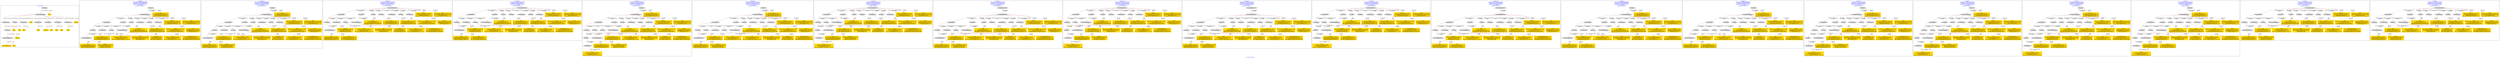 digraph n0 {
fontcolor="blue"
remincross="true"
label="s10-s-18-artworks.json"
subgraph cluster_0 {
label="1-correct model"
n2[style="filled",color="white",fillcolor="lightgray",label="E12_Production1"];
n3[style="filled",color="white",fillcolor="lightgray",label="E21_Person1"];
n4[shape="plaintext",style="filled",fillcolor="gold",label="values"];
n5[style="filled",color="white",fillcolor="lightgray",label="E82_Actor_Appellation1"];
n6[shape="plaintext",style="filled",fillcolor="gold",label="auther_uri"];
n7[style="filled",color="white",fillcolor="lightgray",label="E22_Man-Made_Object1"];
n8[style="filled",color="white",fillcolor="lightgray",label="E35_Title1"];
n9[style="filled",color="white",fillcolor="lightgray",label="E8_Acquisition1"];
n10[shape="plaintext",style="filled",fillcolor="gold",label="values"];
n11[style="filled",color="white",fillcolor="lightgray",label="E54_Dimension1"];
n12[style="filled",color="white",fillcolor="lightgray",label="E57_Material1"];
n13[style="filled",color="white",fillcolor="lightgray",label="E78_Collection1"];
n14[style="filled",color="white",fillcolor="lightgray",label="E34_Inscription1"];
n15[shape="plaintext",style="filled",fillcolor="gold",label="object_uri"];
n16[shape="plaintext",style="filled",fillcolor="gold",label="values"];
n17[shape="plaintext",style="filled",fillcolor="gold",label="values"];
n18[style="filled",color="white",fillcolor="lightgray",label="E38_Image1"];
n19[shape="plaintext",style="filled",fillcolor="gold",label="values"];
n20[shape="plaintext",style="filled",fillcolor="gold",label="values"];
n21[shape="plaintext",style="filled",fillcolor="gold",label="material_uri"];
n22[shape="plaintext",style="filled",fillcolor="gold",label="values"];
n23[shape="plaintext",style="filled",fillcolor="gold",label="values"];
n24[shape="plaintext",style="filled",fillcolor="gold",label="values"];
n25[shape="plaintext",style="filled",fillcolor="gold",label="author_appellation_uri"];
n26[shape="plaintext",style="filled",fillcolor="gold",label="values"];
n27[shape="plaintext",style="filled",fillcolor="gold",label="values"];
}
subgraph cluster_1 {
label="candidate 0\nlink coherence:0.8888888888888888\nnode coherence:0.8846153846153846\nconfidence:0.36224705662769374\nmapping score:0.46006525819213717\ncost:125.99823\n-precision:0.52-recall:0.56"
n29[style="filled",color="white",fillcolor="lightgray",label="E12_Production1"];
n30[style="filled",color="white",fillcolor="lightgray",label="E21_Person1"];
n31[style="filled",color="white",fillcolor="lightgray",label="E52_Time-Span2"];
n32[style="filled",color="white",fillcolor="lightgray",label="E55_Type1"];
n33[style="filled",color="white",fillcolor="lightgray",label="E82_Actor_Appellation1"];
n34[style="filled",color="white",fillcolor="lightgray",label="E21_Person2"];
n35[style="filled",color="white",fillcolor="lightgray",label="E82_Actor_Appellation2"];
n36[style="filled",color="white",fillcolor="lightgray",label="E22_Man-Made_Object1"];
n37[style="filled",color="white",fillcolor="lightgray",label="E35_Title1"];
n38[style="filled",color="white",fillcolor="lightgray",label="E54_Dimension1"];
n39[style="filled",color="white",fillcolor="lightgray",label="E55_Type2"];
n40[style="filled",color="white",fillcolor="lightgray",label="E8_Acquisition1"];
n41[style="filled",color="white",fillcolor="lightgray",label="E38_Image1"];
n42[shape="plaintext",style="filled",fillcolor="gold",label="values\n[E22_Man-Made_Object,P3_has_note,0.32]\n[E73_Information_Object,P3_has_note,0.27]\n[E55_Type,label,0.221]\n[E35_Title,label,0.189]"];
n43[shape="plaintext",style="filled",fillcolor="gold",label="values\n[E39_Actor,P3_has_note,0.762]\n[E82_Actor_Appellation,label,0.209]\n[E35_Title,label,0.017]\n[E22_Man-Made_Object,P3_has_note,0.013]"];
n44[shape="plaintext",style="filled",fillcolor="gold",label="values\n[E54_Dimension,P3_has_note,0.611]\n[E30_Right,P3_has_note,0.137]\n[E34_Inscription,P3_has_note,0.126]\n[E22_Man-Made_Object,classLink,0.126]"];
n45[shape="plaintext",style="filled",fillcolor="gold",label="values\n[E39_Actor,P3_has_note,0.649]\n[E22_Man-Made_Object,classLink,0.147]\n[E8_Acquisition,P3_has_note,0.126]\n[E82_Actor_Appellation,label,0.077]"];
n46[shape="plaintext",style="filled",fillcolor="gold",label="values\n[E38_Image,classLink,0.475]\n[E22_Man-Made_Object,classLink,0.324]\n[E21_Person,classLink,0.102]\n[E82_Actor_Appellation,classLink,0.099]"];
n47[shape="plaintext",style="filled",fillcolor="gold",label="material_uri\n[E55_Type,classLink,0.483]\n[E55_Type,label,0.185]\n[E74_Group,classLink,0.171]\n[E57_Material,classLink,0.161]"];
n48[shape="plaintext",style="filled",fillcolor="gold",label="values\n[E38_Image,classLink,0.47]\n[E22_Man-Made_Object,classLink,0.332]\n[E21_Person,classLink,0.101]\n[E82_Actor_Appellation,classLink,0.097]"];
n49[shape="plaintext",style="filled",fillcolor="gold",label="values\n[E39_Actor,P3_has_note,0.462]\n[E34_Inscription,P3_has_note,0.196]\n[E35_Title,label,0.192]\n[E52_Time-Span,P82_at_some_time_within,0.15]"];
n50[shape="plaintext",style="filled",fillcolor="gold",label="object_uri\n[E22_Man-Made_Object,classLink,0.87]\n[E34_Inscription,P3_has_note,0.051]\n[E38_Image,classLink,0.04]\n[E22_Man-Made_Object,P3_has_note,0.039]"];
n51[shape="plaintext",style="filled",fillcolor="gold",label="values\n[E29_Design_or_Procedure,P3_has_note,0.381]\n[E55_Type,label,0.328]\n[E12_Production,P3_has_note,0.254]\n[E22_Man-Made_Object,P3_has_note,0.037]"];
n52[shape="plaintext",style="filled",fillcolor="gold",label="author_appellation_uri\n[E82_Actor_Appellation,classLink,0.644]\n[E21_Person,classLink,0.355]\n[E33_Linguistic_Object,P3_has_note,0.001]\n[E73_Information_Object,P3_has_note,0.001]"];
n53[shape="plaintext",style="filled",fillcolor="gold",label="values\n[E22_Man-Made_Object,P3_has_note,0.291]\n[E73_Information_Object,P3_has_note,0.256]\n[E35_Title,label,0.244]\n[E33_Linguistic_Object,P3_has_note,0.209]"];
n54[shape="plaintext",style="filled",fillcolor="gold",label="values\n[E35_Title,label,0.33]\n[E39_Actor,P3_has_note,0.304]\n[E22_Man-Made_Object,P3_has_note,0.205]\n[E73_Information_Object,P3_has_note,0.161]"];
n55[shape="plaintext",style="filled",fillcolor="gold",label="values\n[E39_Actor,P3_has_note,0.39]\n[E8_Acquisition,P3_has_note,0.257]\n[E30_Right,P3_has_note,0.241]\n[E35_Title,label,0.113]"];
n56[shape="plaintext",style="filled",fillcolor="gold",label="auther_uri\n[E82_Actor_Appellation,classLink,0.389]\n[E21_Person,classLink,0.352]\n[E39_Actor,classLink,0.208]\n[E30_Right,P3_has_note,0.051]"];
}
subgraph cluster_2 {
label="candidate 1\nlink coherence:0.8888888888888888\nnode coherence:0.8846153846153846\nconfidence:0.36205253494020495\nmapping score:0.4600004176296409\ncost:125.99823\n-precision:0.48-recall:0.52"
n58[style="filled",color="white",fillcolor="lightgray",label="E12_Production1"];
n59[style="filled",color="white",fillcolor="lightgray",label="E21_Person1"];
n60[style="filled",color="white",fillcolor="lightgray",label="E52_Time-Span2"];
n61[style="filled",color="white",fillcolor="lightgray",label="E55_Type1"];
n62[style="filled",color="white",fillcolor="lightgray",label="E82_Actor_Appellation1"];
n63[style="filled",color="white",fillcolor="lightgray",label="E21_Person2"];
n64[style="filled",color="white",fillcolor="lightgray",label="E82_Actor_Appellation2"];
n65[style="filled",color="white",fillcolor="lightgray",label="E22_Man-Made_Object1"];
n66[style="filled",color="white",fillcolor="lightgray",label="E35_Title1"];
n67[style="filled",color="white",fillcolor="lightgray",label="E54_Dimension1"];
n68[style="filled",color="white",fillcolor="lightgray",label="E55_Type2"];
n69[style="filled",color="white",fillcolor="lightgray",label="E8_Acquisition1"];
n70[style="filled",color="white",fillcolor="lightgray",label="E38_Image1"];
n71[shape="plaintext",style="filled",fillcolor="gold",label="values\n[E22_Man-Made_Object,P3_has_note,0.32]\n[E73_Information_Object,P3_has_note,0.27]\n[E55_Type,label,0.221]\n[E35_Title,label,0.189]"];
n72[shape="plaintext",style="filled",fillcolor="gold",label="values\n[E39_Actor,P3_has_note,0.762]\n[E82_Actor_Appellation,label,0.209]\n[E35_Title,label,0.017]\n[E22_Man-Made_Object,P3_has_note,0.013]"];
n73[shape="plaintext",style="filled",fillcolor="gold",label="values\n[E54_Dimension,P3_has_note,0.611]\n[E30_Right,P3_has_note,0.137]\n[E34_Inscription,P3_has_note,0.126]\n[E22_Man-Made_Object,classLink,0.126]"];
n74[shape="plaintext",style="filled",fillcolor="gold",label="values\n[E39_Actor,P3_has_note,0.649]\n[E22_Man-Made_Object,classLink,0.147]\n[E8_Acquisition,P3_has_note,0.126]\n[E82_Actor_Appellation,label,0.077]"];
n75[shape="plaintext",style="filled",fillcolor="gold",label="values\n[E38_Image,classLink,0.47]\n[E22_Man-Made_Object,classLink,0.332]\n[E21_Person,classLink,0.101]\n[E82_Actor_Appellation,classLink,0.097]"];
n76[shape="plaintext",style="filled",fillcolor="gold",label="material_uri\n[E55_Type,classLink,0.483]\n[E55_Type,label,0.185]\n[E74_Group,classLink,0.171]\n[E57_Material,classLink,0.161]"];
n77[shape="plaintext",style="filled",fillcolor="gold",label="values\n[E38_Image,classLink,0.475]\n[E22_Man-Made_Object,classLink,0.324]\n[E21_Person,classLink,0.102]\n[E82_Actor_Appellation,classLink,0.099]"];
n78[shape="plaintext",style="filled",fillcolor="gold",label="values\n[E39_Actor,P3_has_note,0.462]\n[E34_Inscription,P3_has_note,0.196]\n[E35_Title,label,0.192]\n[E52_Time-Span,P82_at_some_time_within,0.15]"];
n79[shape="plaintext",style="filled",fillcolor="gold",label="object_uri\n[E22_Man-Made_Object,classLink,0.87]\n[E34_Inscription,P3_has_note,0.051]\n[E38_Image,classLink,0.04]\n[E22_Man-Made_Object,P3_has_note,0.039]"];
n80[shape="plaintext",style="filled",fillcolor="gold",label="values\n[E29_Design_or_Procedure,P3_has_note,0.381]\n[E55_Type,label,0.328]\n[E12_Production,P3_has_note,0.254]\n[E22_Man-Made_Object,P3_has_note,0.037]"];
n81[shape="plaintext",style="filled",fillcolor="gold",label="author_appellation_uri\n[E82_Actor_Appellation,classLink,0.644]\n[E21_Person,classLink,0.355]\n[E33_Linguistic_Object,P3_has_note,0.001]\n[E73_Information_Object,P3_has_note,0.001]"];
n82[shape="plaintext",style="filled",fillcolor="gold",label="values\n[E22_Man-Made_Object,P3_has_note,0.291]\n[E73_Information_Object,P3_has_note,0.256]\n[E35_Title,label,0.244]\n[E33_Linguistic_Object,P3_has_note,0.209]"];
n83[shape="plaintext",style="filled",fillcolor="gold",label="values\n[E35_Title,label,0.33]\n[E39_Actor,P3_has_note,0.304]\n[E22_Man-Made_Object,P3_has_note,0.205]\n[E73_Information_Object,P3_has_note,0.161]"];
n84[shape="plaintext",style="filled",fillcolor="gold",label="values\n[E39_Actor,P3_has_note,0.39]\n[E8_Acquisition,P3_has_note,0.257]\n[E30_Right,P3_has_note,0.241]\n[E35_Title,label,0.113]"];
n85[shape="plaintext",style="filled",fillcolor="gold",label="auther_uri\n[E82_Actor_Appellation,classLink,0.389]\n[E21_Person,classLink,0.352]\n[E39_Actor,classLink,0.208]\n[E30_Right,P3_has_note,0.051]"];
}
subgraph cluster_3 {
label="candidate 10\nlink coherence:0.8518518518518519\nnode coherence:0.8846153846153846\nconfidence:0.35952684784653816\nmapping score:0.459158521931752\ncost:125.9984\n-precision:0.52-recall:0.56"
n87[style="filled",color="white",fillcolor="lightgray",label="E12_Production1"];
n88[style="filled",color="white",fillcolor="lightgray",label="E21_Person1"];
n89[style="filled",color="white",fillcolor="lightgray",label="E52_Time-Span2"];
n90[style="filled",color="white",fillcolor="lightgray",label="E55_Type1"];
n91[style="filled",color="white",fillcolor="lightgray",label="E82_Actor_Appellation1"];
n92[style="filled",color="white",fillcolor="lightgray",label="E21_Person2"];
n93[style="filled",color="white",fillcolor="lightgray",label="E82_Actor_Appellation2"];
n94[style="filled",color="white",fillcolor="lightgray",label="E22_Man-Made_Object1"];
n95[style="filled",color="white",fillcolor="lightgray",label="E35_Title1"];
n96[style="filled",color="white",fillcolor="lightgray",label="E38_Image1"];
n97[style="filled",color="white",fillcolor="lightgray",label="E54_Dimension1"];
n98[style="filled",color="white",fillcolor="lightgray",label="E55_Type2"];
n99[style="filled",color="white",fillcolor="lightgray",label="E8_Acquisition1"];
n100[shape="plaintext",style="filled",fillcolor="gold",label="values\n[E22_Man-Made_Object,P3_has_note,0.32]\n[E73_Information_Object,P3_has_note,0.27]\n[E55_Type,label,0.221]\n[E35_Title,label,0.189]"];
n101[shape="plaintext",style="filled",fillcolor="gold",label="values\n[E39_Actor,P3_has_note,0.762]\n[E82_Actor_Appellation,label,0.209]\n[E35_Title,label,0.017]\n[E22_Man-Made_Object,P3_has_note,0.013]"];
n102[shape="plaintext",style="filled",fillcolor="gold",label="values\n[E54_Dimension,P3_has_note,0.611]\n[E30_Right,P3_has_note,0.137]\n[E34_Inscription,P3_has_note,0.126]\n[E22_Man-Made_Object,classLink,0.126]"];
n103[shape="plaintext",style="filled",fillcolor="gold",label="values\n[E39_Actor,P3_has_note,0.649]\n[E22_Man-Made_Object,classLink,0.147]\n[E8_Acquisition,P3_has_note,0.126]\n[E82_Actor_Appellation,label,0.077]"];
n104[shape="plaintext",style="filled",fillcolor="gold",label="values\n[E38_Image,classLink,0.475]\n[E22_Man-Made_Object,classLink,0.324]\n[E21_Person,classLink,0.102]\n[E82_Actor_Appellation,classLink,0.099]"];
n105[shape="plaintext",style="filled",fillcolor="gold",label="material_uri\n[E55_Type,classLink,0.483]\n[E55_Type,label,0.185]\n[E74_Group,classLink,0.171]\n[E57_Material,classLink,0.161]"];
n106[shape="plaintext",style="filled",fillcolor="gold",label="auther_uri\n[E82_Actor_Appellation,classLink,0.389]\n[E21_Person,classLink,0.352]\n[E39_Actor,classLink,0.208]\n[E30_Right,P3_has_note,0.051]"];
n107[shape="plaintext",style="filled",fillcolor="gold",label="values\n[E39_Actor,P3_has_note,0.462]\n[E34_Inscription,P3_has_note,0.196]\n[E35_Title,label,0.192]\n[E52_Time-Span,P82_at_some_time_within,0.15]"];
n108[shape="plaintext",style="filled",fillcolor="gold",label="object_uri\n[E22_Man-Made_Object,classLink,0.87]\n[E34_Inscription,P3_has_note,0.051]\n[E38_Image,classLink,0.04]\n[E22_Man-Made_Object,P3_has_note,0.039]"];
n109[shape="plaintext",style="filled",fillcolor="gold",label="values\n[E29_Design_or_Procedure,P3_has_note,0.381]\n[E55_Type,label,0.328]\n[E12_Production,P3_has_note,0.254]\n[E22_Man-Made_Object,P3_has_note,0.037]"];
n110[shape="plaintext",style="filled",fillcolor="gold",label="author_appellation_uri\n[E82_Actor_Appellation,classLink,0.644]\n[E21_Person,classLink,0.355]\n[E33_Linguistic_Object,P3_has_note,0.001]\n[E73_Information_Object,P3_has_note,0.001]"];
n111[shape="plaintext",style="filled",fillcolor="gold",label="values\n[E22_Man-Made_Object,P3_has_note,0.291]\n[E73_Information_Object,P3_has_note,0.256]\n[E35_Title,label,0.244]\n[E33_Linguistic_Object,P3_has_note,0.209]"];
n112[shape="plaintext",style="filled",fillcolor="gold",label="values\n[E35_Title,label,0.33]\n[E39_Actor,P3_has_note,0.304]\n[E22_Man-Made_Object,P3_has_note,0.205]\n[E73_Information_Object,P3_has_note,0.161]"];
n113[shape="plaintext",style="filled",fillcolor="gold",label="values\n[E39_Actor,P3_has_note,0.39]\n[E8_Acquisition,P3_has_note,0.257]\n[E30_Right,P3_has_note,0.241]\n[E35_Title,label,0.113]"];
n114[shape="plaintext",style="filled",fillcolor="gold",label="values\n[E38_Image,classLink,0.47]\n[E22_Man-Made_Object,classLink,0.332]\n[E21_Person,classLink,0.101]\n[E82_Actor_Appellation,classLink,0.097]"];
}
subgraph cluster_4 {
label="candidate 11\nlink coherence:0.8518518518518519\nnode coherence:0.8846153846153846\nconfidence:0.359328095641317\nmapping score:0.4590922711966783\ncost:125.9984\n-precision:0.48-recall:0.52"
n116[style="filled",color="white",fillcolor="lightgray",label="E12_Production1"];
n117[style="filled",color="white",fillcolor="lightgray",label="E21_Person1"];
n118[style="filled",color="white",fillcolor="lightgray",label="E52_Time-Span2"];
n119[style="filled",color="white",fillcolor="lightgray",label="E55_Type1"];
n120[style="filled",color="white",fillcolor="lightgray",label="E82_Actor_Appellation1"];
n121[style="filled",color="white",fillcolor="lightgray",label="E21_Person2"];
n122[style="filled",color="white",fillcolor="lightgray",label="E82_Actor_Appellation2"];
n123[style="filled",color="white",fillcolor="lightgray",label="E22_Man-Made_Object1"];
n124[style="filled",color="white",fillcolor="lightgray",label="E35_Title1"];
n125[style="filled",color="white",fillcolor="lightgray",label="E38_Image1"];
n126[style="filled",color="white",fillcolor="lightgray",label="E54_Dimension1"];
n127[style="filled",color="white",fillcolor="lightgray",label="E55_Type2"];
n128[style="filled",color="white",fillcolor="lightgray",label="E8_Acquisition1"];
n129[shape="plaintext",style="filled",fillcolor="gold",label="values\n[E22_Man-Made_Object,P3_has_note,0.32]\n[E73_Information_Object,P3_has_note,0.27]\n[E55_Type,label,0.221]\n[E35_Title,label,0.189]"];
n130[shape="plaintext",style="filled",fillcolor="gold",label="values\n[E39_Actor,P3_has_note,0.762]\n[E82_Actor_Appellation,label,0.209]\n[E35_Title,label,0.017]\n[E22_Man-Made_Object,P3_has_note,0.013]"];
n131[shape="plaintext",style="filled",fillcolor="gold",label="values\n[E54_Dimension,P3_has_note,0.611]\n[E30_Right,P3_has_note,0.137]\n[E34_Inscription,P3_has_note,0.126]\n[E22_Man-Made_Object,classLink,0.126]"];
n132[shape="plaintext",style="filled",fillcolor="gold",label="values\n[E39_Actor,P3_has_note,0.649]\n[E22_Man-Made_Object,classLink,0.147]\n[E8_Acquisition,P3_has_note,0.126]\n[E82_Actor_Appellation,label,0.077]"];
n133[shape="plaintext",style="filled",fillcolor="gold",label="values\n[E38_Image,classLink,0.47]\n[E22_Man-Made_Object,classLink,0.332]\n[E21_Person,classLink,0.101]\n[E82_Actor_Appellation,classLink,0.097]"];
n134[shape="plaintext",style="filled",fillcolor="gold",label="material_uri\n[E55_Type,classLink,0.483]\n[E55_Type,label,0.185]\n[E74_Group,classLink,0.171]\n[E57_Material,classLink,0.161]"];
n135[shape="plaintext",style="filled",fillcolor="gold",label="auther_uri\n[E82_Actor_Appellation,classLink,0.389]\n[E21_Person,classLink,0.352]\n[E39_Actor,classLink,0.208]\n[E30_Right,P3_has_note,0.051]"];
n136[shape="plaintext",style="filled",fillcolor="gold",label="values\n[E39_Actor,P3_has_note,0.462]\n[E34_Inscription,P3_has_note,0.196]\n[E35_Title,label,0.192]\n[E52_Time-Span,P82_at_some_time_within,0.15]"];
n137[shape="plaintext",style="filled",fillcolor="gold",label="object_uri\n[E22_Man-Made_Object,classLink,0.87]\n[E34_Inscription,P3_has_note,0.051]\n[E38_Image,classLink,0.04]\n[E22_Man-Made_Object,P3_has_note,0.039]"];
n138[shape="plaintext",style="filled",fillcolor="gold",label="values\n[E29_Design_or_Procedure,P3_has_note,0.381]\n[E55_Type,label,0.328]\n[E12_Production,P3_has_note,0.254]\n[E22_Man-Made_Object,P3_has_note,0.037]"];
n139[shape="plaintext",style="filled",fillcolor="gold",label="author_appellation_uri\n[E82_Actor_Appellation,classLink,0.644]\n[E21_Person,classLink,0.355]\n[E33_Linguistic_Object,P3_has_note,0.001]\n[E73_Information_Object,P3_has_note,0.001]"];
n140[shape="plaintext",style="filled",fillcolor="gold",label="values\n[E22_Man-Made_Object,P3_has_note,0.291]\n[E73_Information_Object,P3_has_note,0.256]\n[E35_Title,label,0.244]\n[E33_Linguistic_Object,P3_has_note,0.209]"];
n141[shape="plaintext",style="filled",fillcolor="gold",label="values\n[E35_Title,label,0.33]\n[E39_Actor,P3_has_note,0.304]\n[E22_Man-Made_Object,P3_has_note,0.205]\n[E73_Information_Object,P3_has_note,0.161]"];
n142[shape="plaintext",style="filled",fillcolor="gold",label="values\n[E39_Actor,P3_has_note,0.39]\n[E8_Acquisition,P3_has_note,0.257]\n[E30_Right,P3_has_note,0.241]\n[E35_Title,label,0.113]"];
n143[shape="plaintext",style="filled",fillcolor="gold",label="values\n[E38_Image,classLink,0.475]\n[E22_Man-Made_Object,classLink,0.324]\n[E21_Person,classLink,0.102]\n[E82_Actor_Appellation,classLink,0.099]"];
}
subgraph cluster_5 {
label="candidate 12\nlink coherence:0.8275862068965517\nnode coherence:0.8518518518518519\nconfidence:0.39909600957519875\nmapping score:0.4503159538090169\ncost:127.99811\n-precision:0.45-recall:0.52"
n145[style="filled",color="white",fillcolor="lightgray",label="E12_Production1"];
n146[style="filled",color="white",fillcolor="lightgray",label="E21_Person1"];
n147[style="filled",color="white",fillcolor="lightgray",label="E39_Actor1"];
n148[style="filled",color="white",fillcolor="lightgray",label="E55_Type1"];
n149[style="filled",color="white",fillcolor="lightgray",label="E67_Birth1"];
n150[style="filled",color="white",fillcolor="lightgray",label="E82_Actor_Appellation1"];
n151[style="filled",color="white",fillcolor="lightgray",label="E21_Person2"];
n152[style="filled",color="white",fillcolor="lightgray",label="E82_Actor_Appellation2"];
n153[style="filled",color="white",fillcolor="lightgray",label="E22_Man-Made_Object1"];
n154[style="filled",color="white",fillcolor="lightgray",label="E35_Title1"];
n155[style="filled",color="white",fillcolor="lightgray",label="E54_Dimension1"];
n156[style="filled",color="white",fillcolor="lightgray",label="E55_Type2"];
n157[style="filled",color="white",fillcolor="lightgray",label="E8_Acquisition1"];
n158[style="filled",color="white",fillcolor="lightgray",label="E38_Image1"];
n159[style="filled",color="white",fillcolor="lightgray",label="E52_Time-Span1"];
n160[shape="plaintext",style="filled",fillcolor="gold",label="values\n[E22_Man-Made_Object,P3_has_note,0.32]\n[E73_Information_Object,P3_has_note,0.27]\n[E55_Type,label,0.221]\n[E35_Title,label,0.189]"];
n161[shape="plaintext",style="filled",fillcolor="gold",label="values\n[E54_Dimension,P3_has_note,0.611]\n[E30_Right,P3_has_note,0.137]\n[E34_Inscription,P3_has_note,0.126]\n[E22_Man-Made_Object,classLink,0.126]"];
n162[shape="plaintext",style="filled",fillcolor="gold",label="values\n[E39_Actor,P3_has_note,0.649]\n[E22_Man-Made_Object,classLink,0.147]\n[E8_Acquisition,P3_has_note,0.126]\n[E82_Actor_Appellation,label,0.077]"];
n163[shape="plaintext",style="filled",fillcolor="gold",label="values\n[E38_Image,classLink,0.475]\n[E22_Man-Made_Object,classLink,0.324]\n[E21_Person,classLink,0.102]\n[E82_Actor_Appellation,classLink,0.099]"];
n164[shape="plaintext",style="filled",fillcolor="gold",label="values\n[E39_Actor,P3_has_note,0.762]\n[E82_Actor_Appellation,label,0.209]\n[E35_Title,label,0.017]\n[E22_Man-Made_Object,P3_has_note,0.013]"];
n165[shape="plaintext",style="filled",fillcolor="gold",label="material_uri\n[E55_Type,classLink,0.483]\n[E55_Type,label,0.185]\n[E74_Group,classLink,0.171]\n[E57_Material,classLink,0.161]"];
n166[shape="plaintext",style="filled",fillcolor="gold",label="values\n[E39_Actor,P3_has_note,0.462]\n[E34_Inscription,P3_has_note,0.196]\n[E35_Title,label,0.192]\n[E52_Time-Span,P82_at_some_time_within,0.15]"];
n167[shape="plaintext",style="filled",fillcolor="gold",label="values\n[E38_Image,classLink,0.47]\n[E22_Man-Made_Object,classLink,0.332]\n[E21_Person,classLink,0.101]\n[E82_Actor_Appellation,classLink,0.097]"];
n168[shape="plaintext",style="filled",fillcolor="gold",label="object_uri\n[E22_Man-Made_Object,classLink,0.87]\n[E34_Inscription,P3_has_note,0.051]\n[E38_Image,classLink,0.04]\n[E22_Man-Made_Object,P3_has_note,0.039]"];
n169[shape="plaintext",style="filled",fillcolor="gold",label="values\n[E29_Design_or_Procedure,P3_has_note,0.381]\n[E55_Type,label,0.328]\n[E12_Production,P3_has_note,0.254]\n[E22_Man-Made_Object,P3_has_note,0.037]"];
n170[shape="plaintext",style="filled",fillcolor="gold",label="author_appellation_uri\n[E82_Actor_Appellation,classLink,0.644]\n[E21_Person,classLink,0.355]\n[E33_Linguistic_Object,P3_has_note,0.001]\n[E73_Information_Object,P3_has_note,0.001]"];
n171[shape="plaintext",style="filled",fillcolor="gold",label="values\n[E22_Man-Made_Object,P3_has_note,0.291]\n[E73_Information_Object,P3_has_note,0.256]\n[E35_Title,label,0.244]\n[E33_Linguistic_Object,P3_has_note,0.209]"];
n172[shape="plaintext",style="filled",fillcolor="gold",label="values\n[E35_Title,label,0.33]\n[E39_Actor,P3_has_note,0.304]\n[E22_Man-Made_Object,P3_has_note,0.205]\n[E73_Information_Object,P3_has_note,0.161]"];
n173[shape="plaintext",style="filled",fillcolor="gold",label="values\n[E39_Actor,P3_has_note,0.39]\n[E8_Acquisition,P3_has_note,0.257]\n[E30_Right,P3_has_note,0.241]\n[E35_Title,label,0.113]"];
n174[shape="plaintext",style="filled",fillcolor="gold",label="auther_uri\n[E82_Actor_Appellation,classLink,0.389]\n[E21_Person,classLink,0.352]\n[E39_Actor,classLink,0.208]\n[E30_Right,P3_has_note,0.051]"];
}
subgraph cluster_6 {
label="candidate 13\nlink coherence:0.8214285714285714\nnode coherence:0.8518518518518519\nconfidence:0.39909600957519875\nmapping score:0.4503159538090169\ncost:126.99823\n-precision:0.46-recall:0.52"
n176[style="filled",color="white",fillcolor="lightgray",label="E12_Production1"];
n177[style="filled",color="white",fillcolor="lightgray",label="E21_Person1"];
n178[style="filled",color="white",fillcolor="lightgray",label="E39_Actor1"];
n179[style="filled",color="white",fillcolor="lightgray",label="E52_Time-Span2"];
n180[style="filled",color="white",fillcolor="lightgray",label="E55_Type1"];
n181[style="filled",color="white",fillcolor="lightgray",label="E82_Actor_Appellation1"];
n182[style="filled",color="white",fillcolor="lightgray",label="E21_Person2"];
n183[style="filled",color="white",fillcolor="lightgray",label="E82_Actor_Appellation2"];
n184[style="filled",color="white",fillcolor="lightgray",label="E22_Man-Made_Object1"];
n185[style="filled",color="white",fillcolor="lightgray",label="E35_Title1"];
n186[style="filled",color="white",fillcolor="lightgray",label="E54_Dimension1"];
n187[style="filled",color="white",fillcolor="lightgray",label="E55_Type2"];
n188[style="filled",color="white",fillcolor="lightgray",label="E8_Acquisition1"];
n189[style="filled",color="white",fillcolor="lightgray",label="E38_Image1"];
n190[shape="plaintext",style="filled",fillcolor="gold",label="values\n[E22_Man-Made_Object,P3_has_note,0.32]\n[E73_Information_Object,P3_has_note,0.27]\n[E55_Type,label,0.221]\n[E35_Title,label,0.189]"];
n191[shape="plaintext",style="filled",fillcolor="gold",label="values\n[E54_Dimension,P3_has_note,0.611]\n[E30_Right,P3_has_note,0.137]\n[E34_Inscription,P3_has_note,0.126]\n[E22_Man-Made_Object,classLink,0.126]"];
n192[shape="plaintext",style="filled",fillcolor="gold",label="values\n[E39_Actor,P3_has_note,0.649]\n[E22_Man-Made_Object,classLink,0.147]\n[E8_Acquisition,P3_has_note,0.126]\n[E82_Actor_Appellation,label,0.077]"];
n193[shape="plaintext",style="filled",fillcolor="gold",label="values\n[E38_Image,classLink,0.475]\n[E22_Man-Made_Object,classLink,0.324]\n[E21_Person,classLink,0.102]\n[E82_Actor_Appellation,classLink,0.099]"];
n194[shape="plaintext",style="filled",fillcolor="gold",label="values\n[E39_Actor,P3_has_note,0.762]\n[E82_Actor_Appellation,label,0.209]\n[E35_Title,label,0.017]\n[E22_Man-Made_Object,P3_has_note,0.013]"];
n195[shape="plaintext",style="filled",fillcolor="gold",label="material_uri\n[E55_Type,classLink,0.483]\n[E55_Type,label,0.185]\n[E74_Group,classLink,0.171]\n[E57_Material,classLink,0.161]"];
n196[shape="plaintext",style="filled",fillcolor="gold",label="values\n[E38_Image,classLink,0.47]\n[E22_Man-Made_Object,classLink,0.332]\n[E21_Person,classLink,0.101]\n[E82_Actor_Appellation,classLink,0.097]"];
n197[shape="plaintext",style="filled",fillcolor="gold",label="values\n[E39_Actor,P3_has_note,0.462]\n[E34_Inscription,P3_has_note,0.196]\n[E35_Title,label,0.192]\n[E52_Time-Span,P82_at_some_time_within,0.15]"];
n198[shape="plaintext",style="filled",fillcolor="gold",label="object_uri\n[E22_Man-Made_Object,classLink,0.87]\n[E34_Inscription,P3_has_note,0.051]\n[E38_Image,classLink,0.04]\n[E22_Man-Made_Object,P3_has_note,0.039]"];
n199[shape="plaintext",style="filled",fillcolor="gold",label="values\n[E29_Design_or_Procedure,P3_has_note,0.381]\n[E55_Type,label,0.328]\n[E12_Production,P3_has_note,0.254]\n[E22_Man-Made_Object,P3_has_note,0.037]"];
n200[shape="plaintext",style="filled",fillcolor="gold",label="author_appellation_uri\n[E82_Actor_Appellation,classLink,0.644]\n[E21_Person,classLink,0.355]\n[E33_Linguistic_Object,P3_has_note,0.001]\n[E73_Information_Object,P3_has_note,0.001]"];
n201[shape="plaintext",style="filled",fillcolor="gold",label="values\n[E22_Man-Made_Object,P3_has_note,0.291]\n[E73_Information_Object,P3_has_note,0.256]\n[E35_Title,label,0.244]\n[E33_Linguistic_Object,P3_has_note,0.209]"];
n202[shape="plaintext",style="filled",fillcolor="gold",label="values\n[E35_Title,label,0.33]\n[E39_Actor,P3_has_note,0.304]\n[E22_Man-Made_Object,P3_has_note,0.205]\n[E73_Information_Object,P3_has_note,0.161]"];
n203[shape="plaintext",style="filled",fillcolor="gold",label="values\n[E39_Actor,P3_has_note,0.39]\n[E8_Acquisition,P3_has_note,0.257]\n[E30_Right,P3_has_note,0.241]\n[E35_Title,label,0.113]"];
n204[shape="plaintext",style="filled",fillcolor="gold",label="auther_uri\n[E82_Actor_Appellation,classLink,0.389]\n[E21_Person,classLink,0.352]\n[E39_Actor,classLink,0.208]\n[E30_Right,P3_has_note,0.051]"];
}
subgraph cluster_7 {
label="candidate 14\nlink coherence:0.8214285714285714\nnode coherence:0.8846153846153846\nconfidence:0.36224705662769374\nmapping score:0.46006525819213717\ncost:126.99828\n-precision:0.46-recall:0.52"
n206[style="filled",color="white",fillcolor="lightgray",label="E12_Production1"];
n207[style="filled",color="white",fillcolor="lightgray",label="E21_Person1"];
n208[style="filled",color="white",fillcolor="lightgray",label="E55_Type1"];
n209[style="filled",color="white",fillcolor="lightgray",label="E67_Birth1"];
n210[style="filled",color="white",fillcolor="lightgray",label="E82_Actor_Appellation1"];
n211[style="filled",color="white",fillcolor="lightgray",label="E21_Person2"];
n212[style="filled",color="white",fillcolor="lightgray",label="E82_Actor_Appellation2"];
n213[style="filled",color="white",fillcolor="lightgray",label="E22_Man-Made_Object1"];
n214[style="filled",color="white",fillcolor="lightgray",label="E35_Title1"];
n215[style="filled",color="white",fillcolor="lightgray",label="E38_Image1"];
n216[style="filled",color="white",fillcolor="lightgray",label="E54_Dimension1"];
n217[style="filled",color="white",fillcolor="lightgray",label="E55_Type2"];
n218[style="filled",color="white",fillcolor="lightgray",label="E8_Acquisition1"];
n219[style="filled",color="white",fillcolor="lightgray",label="E52_Time-Span1"];
n220[shape="plaintext",style="filled",fillcolor="gold",label="values\n[E22_Man-Made_Object,P3_has_note,0.32]\n[E73_Information_Object,P3_has_note,0.27]\n[E55_Type,label,0.221]\n[E35_Title,label,0.189]"];
n221[shape="plaintext",style="filled",fillcolor="gold",label="values\n[E39_Actor,P3_has_note,0.762]\n[E82_Actor_Appellation,label,0.209]\n[E35_Title,label,0.017]\n[E22_Man-Made_Object,P3_has_note,0.013]"];
n222[shape="plaintext",style="filled",fillcolor="gold",label="values\n[E54_Dimension,P3_has_note,0.611]\n[E30_Right,P3_has_note,0.137]\n[E34_Inscription,P3_has_note,0.126]\n[E22_Man-Made_Object,classLink,0.126]"];
n223[shape="plaintext",style="filled",fillcolor="gold",label="values\n[E39_Actor,P3_has_note,0.649]\n[E22_Man-Made_Object,classLink,0.147]\n[E8_Acquisition,P3_has_note,0.126]\n[E82_Actor_Appellation,label,0.077]"];
n224[shape="plaintext",style="filled",fillcolor="gold",label="values\n[E38_Image,classLink,0.475]\n[E22_Man-Made_Object,classLink,0.324]\n[E21_Person,classLink,0.102]\n[E82_Actor_Appellation,classLink,0.099]"];
n225[shape="plaintext",style="filled",fillcolor="gold",label="material_uri\n[E55_Type,classLink,0.483]\n[E55_Type,label,0.185]\n[E74_Group,classLink,0.171]\n[E57_Material,classLink,0.161]"];
n226[shape="plaintext",style="filled",fillcolor="gold",label="values\n[E39_Actor,P3_has_note,0.462]\n[E34_Inscription,P3_has_note,0.196]\n[E35_Title,label,0.192]\n[E52_Time-Span,P82_at_some_time_within,0.15]"];
n227[shape="plaintext",style="filled",fillcolor="gold",label="values\n[E38_Image,classLink,0.47]\n[E22_Man-Made_Object,classLink,0.332]\n[E21_Person,classLink,0.101]\n[E82_Actor_Appellation,classLink,0.097]"];
n228[shape="plaintext",style="filled",fillcolor="gold",label="object_uri\n[E22_Man-Made_Object,classLink,0.87]\n[E34_Inscription,P3_has_note,0.051]\n[E38_Image,classLink,0.04]\n[E22_Man-Made_Object,P3_has_note,0.039]"];
n229[shape="plaintext",style="filled",fillcolor="gold",label="values\n[E29_Design_or_Procedure,P3_has_note,0.381]\n[E55_Type,label,0.328]\n[E12_Production,P3_has_note,0.254]\n[E22_Man-Made_Object,P3_has_note,0.037]"];
n230[shape="plaintext",style="filled",fillcolor="gold",label="author_appellation_uri\n[E82_Actor_Appellation,classLink,0.644]\n[E21_Person,classLink,0.355]\n[E33_Linguistic_Object,P3_has_note,0.001]\n[E73_Information_Object,P3_has_note,0.001]"];
n231[shape="plaintext",style="filled",fillcolor="gold",label="values\n[E22_Man-Made_Object,P3_has_note,0.291]\n[E73_Information_Object,P3_has_note,0.256]\n[E35_Title,label,0.244]\n[E33_Linguistic_Object,P3_has_note,0.209]"];
n232[shape="plaintext",style="filled",fillcolor="gold",label="values\n[E35_Title,label,0.33]\n[E39_Actor,P3_has_note,0.304]\n[E22_Man-Made_Object,P3_has_note,0.205]\n[E73_Information_Object,P3_has_note,0.161]"];
n233[shape="plaintext",style="filled",fillcolor="gold",label="values\n[E39_Actor,P3_has_note,0.39]\n[E8_Acquisition,P3_has_note,0.257]\n[E30_Right,P3_has_note,0.241]\n[E35_Title,label,0.113]"];
n234[shape="plaintext",style="filled",fillcolor="gold",label="auther_uri\n[E82_Actor_Appellation,classLink,0.389]\n[E21_Person,classLink,0.352]\n[E39_Actor,classLink,0.208]\n[E30_Right,P3_has_note,0.051]"];
}
subgraph cluster_8 {
label="candidate 15\nlink coherence:0.8214285714285714\nnode coherence:0.8846153846153846\nconfidence:0.36224705662769374\nmapping score:0.46006525819213717\ncost:126.99837\n-precision:0.46-recall:0.52"
n236[style="filled",color="white",fillcolor="lightgray",label="E12_Production1"];
n237[style="filled",color="white",fillcolor="lightgray",label="E21_Person1"];
n238[style="filled",color="white",fillcolor="lightgray",label="E52_Time-Span2"];
n239[style="filled",color="white",fillcolor="lightgray",label="E55_Type1"];
n240[style="filled",color="white",fillcolor="lightgray",label="E82_Actor_Appellation1"];
n241[style="filled",color="white",fillcolor="lightgray",label="E21_Person2"];
n242[style="filled",color="white",fillcolor="lightgray",label="E82_Actor_Appellation2"];
n243[style="filled",color="white",fillcolor="lightgray",label="E22_Man-Made_Object1"];
n244[style="filled",color="white",fillcolor="lightgray",label="E35_Title1"];
n245[style="filled",color="white",fillcolor="lightgray",label="E38_Image1"];
n246[style="filled",color="white",fillcolor="lightgray",label="E54_Dimension1"];
n247[style="filled",color="white",fillcolor="lightgray",label="E55_Type2"];
n248[style="filled",color="white",fillcolor="lightgray",label="E8_Acquisition1"];
n249[style="filled",color="white",fillcolor="lightgray",label="E33_Linguistic_Object2"];
n250[shape="plaintext",style="filled",fillcolor="gold",label="values\n[E22_Man-Made_Object,P3_has_note,0.32]\n[E73_Information_Object,P3_has_note,0.27]\n[E55_Type,label,0.221]\n[E35_Title,label,0.189]"];
n251[shape="plaintext",style="filled",fillcolor="gold",label="values\n[E39_Actor,P3_has_note,0.762]\n[E82_Actor_Appellation,label,0.209]\n[E35_Title,label,0.017]\n[E22_Man-Made_Object,P3_has_note,0.013]"];
n252[shape="plaintext",style="filled",fillcolor="gold",label="values\n[E54_Dimension,P3_has_note,0.611]\n[E30_Right,P3_has_note,0.137]\n[E34_Inscription,P3_has_note,0.126]\n[E22_Man-Made_Object,classLink,0.126]"];
n253[shape="plaintext",style="filled",fillcolor="gold",label="values\n[E39_Actor,P3_has_note,0.649]\n[E22_Man-Made_Object,classLink,0.147]\n[E8_Acquisition,P3_has_note,0.126]\n[E82_Actor_Appellation,label,0.077]"];
n254[shape="plaintext",style="filled",fillcolor="gold",label="values\n[E38_Image,classLink,0.475]\n[E22_Man-Made_Object,classLink,0.324]\n[E21_Person,classLink,0.102]\n[E82_Actor_Appellation,classLink,0.099]"];
n255[shape="plaintext",style="filled",fillcolor="gold",label="material_uri\n[E55_Type,classLink,0.483]\n[E55_Type,label,0.185]\n[E74_Group,classLink,0.171]\n[E57_Material,classLink,0.161]"];
n256[shape="plaintext",style="filled",fillcolor="gold",label="values\n[E38_Image,classLink,0.47]\n[E22_Man-Made_Object,classLink,0.332]\n[E21_Person,classLink,0.101]\n[E82_Actor_Appellation,classLink,0.097]"];
n257[shape="plaintext",style="filled",fillcolor="gold",label="values\n[E39_Actor,P3_has_note,0.462]\n[E34_Inscription,P3_has_note,0.196]\n[E35_Title,label,0.192]\n[E52_Time-Span,P82_at_some_time_within,0.15]"];
n258[shape="plaintext",style="filled",fillcolor="gold",label="object_uri\n[E22_Man-Made_Object,classLink,0.87]\n[E34_Inscription,P3_has_note,0.051]\n[E38_Image,classLink,0.04]\n[E22_Man-Made_Object,P3_has_note,0.039]"];
n259[shape="plaintext",style="filled",fillcolor="gold",label="values\n[E29_Design_or_Procedure,P3_has_note,0.381]\n[E55_Type,label,0.328]\n[E12_Production,P3_has_note,0.254]\n[E22_Man-Made_Object,P3_has_note,0.037]"];
n260[shape="plaintext",style="filled",fillcolor="gold",label="author_appellation_uri\n[E82_Actor_Appellation,classLink,0.644]\n[E21_Person,classLink,0.355]\n[E33_Linguistic_Object,P3_has_note,0.001]\n[E73_Information_Object,P3_has_note,0.001]"];
n261[shape="plaintext",style="filled",fillcolor="gold",label="values\n[E22_Man-Made_Object,P3_has_note,0.291]\n[E73_Information_Object,P3_has_note,0.256]\n[E35_Title,label,0.244]\n[E33_Linguistic_Object,P3_has_note,0.209]"];
n262[shape="plaintext",style="filled",fillcolor="gold",label="values\n[E35_Title,label,0.33]\n[E39_Actor,P3_has_note,0.304]\n[E22_Man-Made_Object,P3_has_note,0.205]\n[E73_Information_Object,P3_has_note,0.161]"];
n263[shape="plaintext",style="filled",fillcolor="gold",label="values\n[E39_Actor,P3_has_note,0.39]\n[E8_Acquisition,P3_has_note,0.257]\n[E30_Right,P3_has_note,0.241]\n[E35_Title,label,0.113]"];
n264[shape="plaintext",style="filled",fillcolor="gold",label="auther_uri\n[E82_Actor_Appellation,classLink,0.389]\n[E21_Person,classLink,0.352]\n[E39_Actor,classLink,0.208]\n[E30_Right,P3_has_note,0.051]"];
}
subgraph cluster_9 {
label="candidate 16\nlink coherence:0.8214285714285714\nnode coherence:0.8846153846153846\nconfidence:0.36205253494020495\nmapping score:0.4600004176296409\ncost:126.99828\n-precision:0.43-recall:0.48"
n266[style="filled",color="white",fillcolor="lightgray",label="E12_Production1"];
n267[style="filled",color="white",fillcolor="lightgray",label="E21_Person1"];
n268[style="filled",color="white",fillcolor="lightgray",label="E55_Type1"];
n269[style="filled",color="white",fillcolor="lightgray",label="E67_Birth1"];
n270[style="filled",color="white",fillcolor="lightgray",label="E82_Actor_Appellation1"];
n271[style="filled",color="white",fillcolor="lightgray",label="E21_Person2"];
n272[style="filled",color="white",fillcolor="lightgray",label="E82_Actor_Appellation2"];
n273[style="filled",color="white",fillcolor="lightgray",label="E22_Man-Made_Object1"];
n274[style="filled",color="white",fillcolor="lightgray",label="E35_Title1"];
n275[style="filled",color="white",fillcolor="lightgray",label="E38_Image1"];
n276[style="filled",color="white",fillcolor="lightgray",label="E54_Dimension1"];
n277[style="filled",color="white",fillcolor="lightgray",label="E55_Type2"];
n278[style="filled",color="white",fillcolor="lightgray",label="E8_Acquisition1"];
n279[style="filled",color="white",fillcolor="lightgray",label="E52_Time-Span1"];
n280[shape="plaintext",style="filled",fillcolor="gold",label="values\n[E22_Man-Made_Object,P3_has_note,0.32]\n[E73_Information_Object,P3_has_note,0.27]\n[E55_Type,label,0.221]\n[E35_Title,label,0.189]"];
n281[shape="plaintext",style="filled",fillcolor="gold",label="values\n[E39_Actor,P3_has_note,0.762]\n[E82_Actor_Appellation,label,0.209]\n[E35_Title,label,0.017]\n[E22_Man-Made_Object,P3_has_note,0.013]"];
n282[shape="plaintext",style="filled",fillcolor="gold",label="values\n[E54_Dimension,P3_has_note,0.611]\n[E30_Right,P3_has_note,0.137]\n[E34_Inscription,P3_has_note,0.126]\n[E22_Man-Made_Object,classLink,0.126]"];
n283[shape="plaintext",style="filled",fillcolor="gold",label="values\n[E39_Actor,P3_has_note,0.649]\n[E22_Man-Made_Object,classLink,0.147]\n[E8_Acquisition,P3_has_note,0.126]\n[E82_Actor_Appellation,label,0.077]"];
n284[shape="plaintext",style="filled",fillcolor="gold",label="values\n[E38_Image,classLink,0.47]\n[E22_Man-Made_Object,classLink,0.332]\n[E21_Person,classLink,0.101]\n[E82_Actor_Appellation,classLink,0.097]"];
n285[shape="plaintext",style="filled",fillcolor="gold",label="material_uri\n[E55_Type,classLink,0.483]\n[E55_Type,label,0.185]\n[E74_Group,classLink,0.171]\n[E57_Material,classLink,0.161]"];
n286[shape="plaintext",style="filled",fillcolor="gold",label="values\n[E39_Actor,P3_has_note,0.462]\n[E34_Inscription,P3_has_note,0.196]\n[E35_Title,label,0.192]\n[E52_Time-Span,P82_at_some_time_within,0.15]"];
n287[shape="plaintext",style="filled",fillcolor="gold",label="values\n[E38_Image,classLink,0.475]\n[E22_Man-Made_Object,classLink,0.324]\n[E21_Person,classLink,0.102]\n[E82_Actor_Appellation,classLink,0.099]"];
n288[shape="plaintext",style="filled",fillcolor="gold",label="object_uri\n[E22_Man-Made_Object,classLink,0.87]\n[E34_Inscription,P3_has_note,0.051]\n[E38_Image,classLink,0.04]\n[E22_Man-Made_Object,P3_has_note,0.039]"];
n289[shape="plaintext",style="filled",fillcolor="gold",label="values\n[E29_Design_or_Procedure,P3_has_note,0.381]\n[E55_Type,label,0.328]\n[E12_Production,P3_has_note,0.254]\n[E22_Man-Made_Object,P3_has_note,0.037]"];
n290[shape="plaintext",style="filled",fillcolor="gold",label="author_appellation_uri\n[E82_Actor_Appellation,classLink,0.644]\n[E21_Person,classLink,0.355]\n[E33_Linguistic_Object,P3_has_note,0.001]\n[E73_Information_Object,P3_has_note,0.001]"];
n291[shape="plaintext",style="filled",fillcolor="gold",label="values\n[E22_Man-Made_Object,P3_has_note,0.291]\n[E73_Information_Object,P3_has_note,0.256]\n[E35_Title,label,0.244]\n[E33_Linguistic_Object,P3_has_note,0.209]"];
n292[shape="plaintext",style="filled",fillcolor="gold",label="values\n[E35_Title,label,0.33]\n[E39_Actor,P3_has_note,0.304]\n[E22_Man-Made_Object,P3_has_note,0.205]\n[E73_Information_Object,P3_has_note,0.161]"];
n293[shape="plaintext",style="filled",fillcolor="gold",label="values\n[E39_Actor,P3_has_note,0.39]\n[E8_Acquisition,P3_has_note,0.257]\n[E30_Right,P3_has_note,0.241]\n[E35_Title,label,0.113]"];
n294[shape="plaintext",style="filled",fillcolor="gold",label="auther_uri\n[E82_Actor_Appellation,classLink,0.389]\n[E21_Person,classLink,0.352]\n[E39_Actor,classLink,0.208]\n[E30_Right,P3_has_note,0.051]"];
}
subgraph cluster_10 {
label="candidate 17\nlink coherence:0.8214285714285714\nnode coherence:0.8846153846153846\nconfidence:0.36205253494020495\nmapping score:0.4600004176296409\ncost:126.99837\n-precision:0.43-recall:0.48"
n296[style="filled",color="white",fillcolor="lightgray",label="E12_Production1"];
n297[style="filled",color="white",fillcolor="lightgray",label="E21_Person1"];
n298[style="filled",color="white",fillcolor="lightgray",label="E52_Time-Span2"];
n299[style="filled",color="white",fillcolor="lightgray",label="E55_Type1"];
n300[style="filled",color="white",fillcolor="lightgray",label="E82_Actor_Appellation1"];
n301[style="filled",color="white",fillcolor="lightgray",label="E21_Person2"];
n302[style="filled",color="white",fillcolor="lightgray",label="E82_Actor_Appellation2"];
n303[style="filled",color="white",fillcolor="lightgray",label="E22_Man-Made_Object1"];
n304[style="filled",color="white",fillcolor="lightgray",label="E35_Title1"];
n305[style="filled",color="white",fillcolor="lightgray",label="E38_Image1"];
n306[style="filled",color="white",fillcolor="lightgray",label="E54_Dimension1"];
n307[style="filled",color="white",fillcolor="lightgray",label="E55_Type2"];
n308[style="filled",color="white",fillcolor="lightgray",label="E8_Acquisition1"];
n309[style="filled",color="white",fillcolor="lightgray",label="E33_Linguistic_Object2"];
n310[shape="plaintext",style="filled",fillcolor="gold",label="values\n[E22_Man-Made_Object,P3_has_note,0.32]\n[E73_Information_Object,P3_has_note,0.27]\n[E55_Type,label,0.221]\n[E35_Title,label,0.189]"];
n311[shape="plaintext",style="filled",fillcolor="gold",label="values\n[E39_Actor,P3_has_note,0.762]\n[E82_Actor_Appellation,label,0.209]\n[E35_Title,label,0.017]\n[E22_Man-Made_Object,P3_has_note,0.013]"];
n312[shape="plaintext",style="filled",fillcolor="gold",label="values\n[E54_Dimension,P3_has_note,0.611]\n[E30_Right,P3_has_note,0.137]\n[E34_Inscription,P3_has_note,0.126]\n[E22_Man-Made_Object,classLink,0.126]"];
n313[shape="plaintext",style="filled",fillcolor="gold",label="values\n[E39_Actor,P3_has_note,0.649]\n[E22_Man-Made_Object,classLink,0.147]\n[E8_Acquisition,P3_has_note,0.126]\n[E82_Actor_Appellation,label,0.077]"];
n314[shape="plaintext",style="filled",fillcolor="gold",label="values\n[E38_Image,classLink,0.47]\n[E22_Man-Made_Object,classLink,0.332]\n[E21_Person,classLink,0.101]\n[E82_Actor_Appellation,classLink,0.097]"];
n315[shape="plaintext",style="filled",fillcolor="gold",label="material_uri\n[E55_Type,classLink,0.483]\n[E55_Type,label,0.185]\n[E74_Group,classLink,0.171]\n[E57_Material,classLink,0.161]"];
n316[shape="plaintext",style="filled",fillcolor="gold",label="values\n[E38_Image,classLink,0.475]\n[E22_Man-Made_Object,classLink,0.324]\n[E21_Person,classLink,0.102]\n[E82_Actor_Appellation,classLink,0.099]"];
n317[shape="plaintext",style="filled",fillcolor="gold",label="values\n[E39_Actor,P3_has_note,0.462]\n[E34_Inscription,P3_has_note,0.196]\n[E35_Title,label,0.192]\n[E52_Time-Span,P82_at_some_time_within,0.15]"];
n318[shape="plaintext",style="filled",fillcolor="gold",label="object_uri\n[E22_Man-Made_Object,classLink,0.87]\n[E34_Inscription,P3_has_note,0.051]\n[E38_Image,classLink,0.04]\n[E22_Man-Made_Object,P3_has_note,0.039]"];
n319[shape="plaintext",style="filled",fillcolor="gold",label="values\n[E29_Design_or_Procedure,P3_has_note,0.381]\n[E55_Type,label,0.328]\n[E12_Production,P3_has_note,0.254]\n[E22_Man-Made_Object,P3_has_note,0.037]"];
n320[shape="plaintext",style="filled",fillcolor="gold",label="author_appellation_uri\n[E82_Actor_Appellation,classLink,0.644]\n[E21_Person,classLink,0.355]\n[E33_Linguistic_Object,P3_has_note,0.001]\n[E73_Information_Object,P3_has_note,0.001]"];
n321[shape="plaintext",style="filled",fillcolor="gold",label="values\n[E22_Man-Made_Object,P3_has_note,0.291]\n[E73_Information_Object,P3_has_note,0.256]\n[E35_Title,label,0.244]\n[E33_Linguistic_Object,P3_has_note,0.209]"];
n322[shape="plaintext",style="filled",fillcolor="gold",label="values\n[E35_Title,label,0.33]\n[E39_Actor,P3_has_note,0.304]\n[E22_Man-Made_Object,P3_has_note,0.205]\n[E73_Information_Object,P3_has_note,0.161]"];
n323[shape="plaintext",style="filled",fillcolor="gold",label="values\n[E39_Actor,P3_has_note,0.39]\n[E8_Acquisition,P3_has_note,0.257]\n[E30_Right,P3_has_note,0.241]\n[E35_Title,label,0.113]"];
n324[shape="plaintext",style="filled",fillcolor="gold",label="auther_uri\n[E82_Actor_Appellation,classLink,0.389]\n[E21_Person,classLink,0.352]\n[E39_Actor,classLink,0.208]\n[E30_Right,P3_has_note,0.051]"];
}
subgraph cluster_11 {
label="candidate 18\nlink coherence:0.8214285714285714\nnode coherence:0.8846153846153846\nconfidence:0.35952684784653816\nmapping score:0.459158521931752\ncost:126.99828\n-precision:0.5-recall:0.56"
n326[style="filled",color="white",fillcolor="lightgray",label="E12_Production1"];
n327[style="filled",color="white",fillcolor="lightgray",label="E21_Person1"];
n328[style="filled",color="white",fillcolor="lightgray",label="E55_Type1"];
n329[style="filled",color="white",fillcolor="lightgray",label="E67_Birth1"];
n330[style="filled",color="white",fillcolor="lightgray",label="E82_Actor_Appellation1"];
n331[style="filled",color="white",fillcolor="lightgray",label="E21_Person2"];
n332[style="filled",color="white",fillcolor="lightgray",label="E82_Actor_Appellation2"];
n333[style="filled",color="white",fillcolor="lightgray",label="E22_Man-Made_Object1"];
n334[style="filled",color="white",fillcolor="lightgray",label="E35_Title1"];
n335[style="filled",color="white",fillcolor="lightgray",label="E38_Image1"];
n336[style="filled",color="white",fillcolor="lightgray",label="E54_Dimension1"];
n337[style="filled",color="white",fillcolor="lightgray",label="E55_Type2"];
n338[style="filled",color="white",fillcolor="lightgray",label="E8_Acquisition1"];
n339[style="filled",color="white",fillcolor="lightgray",label="E52_Time-Span1"];
n340[shape="plaintext",style="filled",fillcolor="gold",label="values\n[E22_Man-Made_Object,P3_has_note,0.32]\n[E73_Information_Object,P3_has_note,0.27]\n[E55_Type,label,0.221]\n[E35_Title,label,0.189]"];
n341[shape="plaintext",style="filled",fillcolor="gold",label="values\n[E39_Actor,P3_has_note,0.762]\n[E82_Actor_Appellation,label,0.209]\n[E35_Title,label,0.017]\n[E22_Man-Made_Object,P3_has_note,0.013]"];
n342[shape="plaintext",style="filled",fillcolor="gold",label="values\n[E54_Dimension,P3_has_note,0.611]\n[E30_Right,P3_has_note,0.137]\n[E34_Inscription,P3_has_note,0.126]\n[E22_Man-Made_Object,classLink,0.126]"];
n343[shape="plaintext",style="filled",fillcolor="gold",label="values\n[E39_Actor,P3_has_note,0.649]\n[E22_Man-Made_Object,classLink,0.147]\n[E8_Acquisition,P3_has_note,0.126]\n[E82_Actor_Appellation,label,0.077]"];
n344[shape="plaintext",style="filled",fillcolor="gold",label="values\n[E38_Image,classLink,0.475]\n[E22_Man-Made_Object,classLink,0.324]\n[E21_Person,classLink,0.102]\n[E82_Actor_Appellation,classLink,0.099]"];
n345[shape="plaintext",style="filled",fillcolor="gold",label="material_uri\n[E55_Type,classLink,0.483]\n[E55_Type,label,0.185]\n[E74_Group,classLink,0.171]\n[E57_Material,classLink,0.161]"];
n346[shape="plaintext",style="filled",fillcolor="gold",label="values\n[E39_Actor,P3_has_note,0.462]\n[E34_Inscription,P3_has_note,0.196]\n[E35_Title,label,0.192]\n[E52_Time-Span,P82_at_some_time_within,0.15]"];
n347[shape="plaintext",style="filled",fillcolor="gold",label="auther_uri\n[E82_Actor_Appellation,classLink,0.389]\n[E21_Person,classLink,0.352]\n[E39_Actor,classLink,0.208]\n[E30_Right,P3_has_note,0.051]"];
n348[shape="plaintext",style="filled",fillcolor="gold",label="object_uri\n[E22_Man-Made_Object,classLink,0.87]\n[E34_Inscription,P3_has_note,0.051]\n[E38_Image,classLink,0.04]\n[E22_Man-Made_Object,P3_has_note,0.039]"];
n349[shape="plaintext",style="filled",fillcolor="gold",label="values\n[E29_Design_or_Procedure,P3_has_note,0.381]\n[E55_Type,label,0.328]\n[E12_Production,P3_has_note,0.254]\n[E22_Man-Made_Object,P3_has_note,0.037]"];
n350[shape="plaintext",style="filled",fillcolor="gold",label="author_appellation_uri\n[E82_Actor_Appellation,classLink,0.644]\n[E21_Person,classLink,0.355]\n[E33_Linguistic_Object,P3_has_note,0.001]\n[E73_Information_Object,P3_has_note,0.001]"];
n351[shape="plaintext",style="filled",fillcolor="gold",label="values\n[E22_Man-Made_Object,P3_has_note,0.291]\n[E73_Information_Object,P3_has_note,0.256]\n[E35_Title,label,0.244]\n[E33_Linguistic_Object,P3_has_note,0.209]"];
n352[shape="plaintext",style="filled",fillcolor="gold",label="values\n[E35_Title,label,0.33]\n[E39_Actor,P3_has_note,0.304]\n[E22_Man-Made_Object,P3_has_note,0.205]\n[E73_Information_Object,P3_has_note,0.161]"];
n353[shape="plaintext",style="filled",fillcolor="gold",label="values\n[E39_Actor,P3_has_note,0.39]\n[E8_Acquisition,P3_has_note,0.257]\n[E30_Right,P3_has_note,0.241]\n[E35_Title,label,0.113]"];
n354[shape="plaintext",style="filled",fillcolor="gold",label="values\n[E38_Image,classLink,0.47]\n[E22_Man-Made_Object,classLink,0.332]\n[E21_Person,classLink,0.101]\n[E82_Actor_Appellation,classLink,0.097]"];
}
subgraph cluster_12 {
label="candidate 19\nlink coherence:0.8214285714285714\nnode coherence:0.8846153846153846\nconfidence:0.35952684784653816\nmapping score:0.459158521931752\ncost:126.99837\n-precision:0.5-recall:0.56"
n356[style="filled",color="white",fillcolor="lightgray",label="E12_Production1"];
n357[style="filled",color="white",fillcolor="lightgray",label="E21_Person1"];
n358[style="filled",color="white",fillcolor="lightgray",label="E52_Time-Span2"];
n359[style="filled",color="white",fillcolor="lightgray",label="E55_Type1"];
n360[style="filled",color="white",fillcolor="lightgray",label="E82_Actor_Appellation1"];
n361[style="filled",color="white",fillcolor="lightgray",label="E21_Person2"];
n362[style="filled",color="white",fillcolor="lightgray",label="E82_Actor_Appellation2"];
n363[style="filled",color="white",fillcolor="lightgray",label="E22_Man-Made_Object1"];
n364[style="filled",color="white",fillcolor="lightgray",label="E35_Title1"];
n365[style="filled",color="white",fillcolor="lightgray",label="E38_Image1"];
n366[style="filled",color="white",fillcolor="lightgray",label="E54_Dimension1"];
n367[style="filled",color="white",fillcolor="lightgray",label="E55_Type2"];
n368[style="filled",color="white",fillcolor="lightgray",label="E8_Acquisition1"];
n369[style="filled",color="white",fillcolor="lightgray",label="E33_Linguistic_Object2"];
n370[shape="plaintext",style="filled",fillcolor="gold",label="values\n[E22_Man-Made_Object,P3_has_note,0.32]\n[E73_Information_Object,P3_has_note,0.27]\n[E55_Type,label,0.221]\n[E35_Title,label,0.189]"];
n371[shape="plaintext",style="filled",fillcolor="gold",label="values\n[E39_Actor,P3_has_note,0.762]\n[E82_Actor_Appellation,label,0.209]\n[E35_Title,label,0.017]\n[E22_Man-Made_Object,P3_has_note,0.013]"];
n372[shape="plaintext",style="filled",fillcolor="gold",label="values\n[E54_Dimension,P3_has_note,0.611]\n[E30_Right,P3_has_note,0.137]\n[E34_Inscription,P3_has_note,0.126]\n[E22_Man-Made_Object,classLink,0.126]"];
n373[shape="plaintext",style="filled",fillcolor="gold",label="values\n[E39_Actor,P3_has_note,0.649]\n[E22_Man-Made_Object,classLink,0.147]\n[E8_Acquisition,P3_has_note,0.126]\n[E82_Actor_Appellation,label,0.077]"];
n374[shape="plaintext",style="filled",fillcolor="gold",label="values\n[E38_Image,classLink,0.475]\n[E22_Man-Made_Object,classLink,0.324]\n[E21_Person,classLink,0.102]\n[E82_Actor_Appellation,classLink,0.099]"];
n375[shape="plaintext",style="filled",fillcolor="gold",label="material_uri\n[E55_Type,classLink,0.483]\n[E55_Type,label,0.185]\n[E74_Group,classLink,0.171]\n[E57_Material,classLink,0.161]"];
n376[shape="plaintext",style="filled",fillcolor="gold",label="auther_uri\n[E82_Actor_Appellation,classLink,0.389]\n[E21_Person,classLink,0.352]\n[E39_Actor,classLink,0.208]\n[E30_Right,P3_has_note,0.051]"];
n377[shape="plaintext",style="filled",fillcolor="gold",label="values\n[E39_Actor,P3_has_note,0.462]\n[E34_Inscription,P3_has_note,0.196]\n[E35_Title,label,0.192]\n[E52_Time-Span,P82_at_some_time_within,0.15]"];
n378[shape="plaintext",style="filled",fillcolor="gold",label="object_uri\n[E22_Man-Made_Object,classLink,0.87]\n[E34_Inscription,P3_has_note,0.051]\n[E38_Image,classLink,0.04]\n[E22_Man-Made_Object,P3_has_note,0.039]"];
n379[shape="plaintext",style="filled",fillcolor="gold",label="values\n[E29_Design_or_Procedure,P3_has_note,0.381]\n[E55_Type,label,0.328]\n[E12_Production,P3_has_note,0.254]\n[E22_Man-Made_Object,P3_has_note,0.037]"];
n380[shape="plaintext",style="filled",fillcolor="gold",label="author_appellation_uri\n[E82_Actor_Appellation,classLink,0.644]\n[E21_Person,classLink,0.355]\n[E33_Linguistic_Object,P3_has_note,0.001]\n[E73_Information_Object,P3_has_note,0.001]"];
n381[shape="plaintext",style="filled",fillcolor="gold",label="values\n[E22_Man-Made_Object,P3_has_note,0.291]\n[E73_Information_Object,P3_has_note,0.256]\n[E35_Title,label,0.244]\n[E33_Linguistic_Object,P3_has_note,0.209]"];
n382[shape="plaintext",style="filled",fillcolor="gold",label="values\n[E35_Title,label,0.33]\n[E39_Actor,P3_has_note,0.304]\n[E22_Man-Made_Object,P3_has_note,0.205]\n[E73_Information_Object,P3_has_note,0.161]"];
n383[shape="plaintext",style="filled",fillcolor="gold",label="values\n[E39_Actor,P3_has_note,0.39]\n[E8_Acquisition,P3_has_note,0.257]\n[E30_Right,P3_has_note,0.241]\n[E35_Title,label,0.113]"];
n384[shape="plaintext",style="filled",fillcolor="gold",label="values\n[E38_Image,classLink,0.47]\n[E22_Man-Made_Object,classLink,0.332]\n[E21_Person,classLink,0.101]\n[E82_Actor_Appellation,classLink,0.097]"];
}
subgraph cluster_13 {
label="candidate 2\nlink coherence:0.8888888888888888\nnode coherence:0.8846153846153846\nconfidence:0.35952684784653816\nmapping score:0.459158521931752\ncost:125.99823\n-precision:0.56-recall:0.6"
n386[style="filled",color="white",fillcolor="lightgray",label="E12_Production1"];
n387[style="filled",color="white",fillcolor="lightgray",label="E21_Person1"];
n388[style="filled",color="white",fillcolor="lightgray",label="E52_Time-Span2"];
n389[style="filled",color="white",fillcolor="lightgray",label="E55_Type1"];
n390[style="filled",color="white",fillcolor="lightgray",label="E82_Actor_Appellation1"];
n391[style="filled",color="white",fillcolor="lightgray",label="E21_Person2"];
n392[style="filled",color="white",fillcolor="lightgray",label="E82_Actor_Appellation2"];
n393[style="filled",color="white",fillcolor="lightgray",label="E22_Man-Made_Object1"];
n394[style="filled",color="white",fillcolor="lightgray",label="E35_Title1"];
n395[style="filled",color="white",fillcolor="lightgray",label="E54_Dimension1"];
n396[style="filled",color="white",fillcolor="lightgray",label="E55_Type2"];
n397[style="filled",color="white",fillcolor="lightgray",label="E8_Acquisition1"];
n398[style="filled",color="white",fillcolor="lightgray",label="E38_Image1"];
n399[shape="plaintext",style="filled",fillcolor="gold",label="values\n[E22_Man-Made_Object,P3_has_note,0.32]\n[E73_Information_Object,P3_has_note,0.27]\n[E55_Type,label,0.221]\n[E35_Title,label,0.189]"];
n400[shape="plaintext",style="filled",fillcolor="gold",label="values\n[E39_Actor,P3_has_note,0.762]\n[E82_Actor_Appellation,label,0.209]\n[E35_Title,label,0.017]\n[E22_Man-Made_Object,P3_has_note,0.013]"];
n401[shape="plaintext",style="filled",fillcolor="gold",label="values\n[E54_Dimension,P3_has_note,0.611]\n[E30_Right,P3_has_note,0.137]\n[E34_Inscription,P3_has_note,0.126]\n[E22_Man-Made_Object,classLink,0.126]"];
n402[shape="plaintext",style="filled",fillcolor="gold",label="values\n[E39_Actor,P3_has_note,0.649]\n[E22_Man-Made_Object,classLink,0.147]\n[E8_Acquisition,P3_has_note,0.126]\n[E82_Actor_Appellation,label,0.077]"];
n403[shape="plaintext",style="filled",fillcolor="gold",label="values\n[E38_Image,classLink,0.475]\n[E22_Man-Made_Object,classLink,0.324]\n[E21_Person,classLink,0.102]\n[E82_Actor_Appellation,classLink,0.099]"];
n404[shape="plaintext",style="filled",fillcolor="gold",label="material_uri\n[E55_Type,classLink,0.483]\n[E55_Type,label,0.185]\n[E74_Group,classLink,0.171]\n[E57_Material,classLink,0.161]"];
n405[shape="plaintext",style="filled",fillcolor="gold",label="auther_uri\n[E82_Actor_Appellation,classLink,0.389]\n[E21_Person,classLink,0.352]\n[E39_Actor,classLink,0.208]\n[E30_Right,P3_has_note,0.051]"];
n406[shape="plaintext",style="filled",fillcolor="gold",label="values\n[E39_Actor,P3_has_note,0.462]\n[E34_Inscription,P3_has_note,0.196]\n[E35_Title,label,0.192]\n[E52_Time-Span,P82_at_some_time_within,0.15]"];
n407[shape="plaintext",style="filled",fillcolor="gold",label="object_uri\n[E22_Man-Made_Object,classLink,0.87]\n[E34_Inscription,P3_has_note,0.051]\n[E38_Image,classLink,0.04]\n[E22_Man-Made_Object,P3_has_note,0.039]"];
n408[shape="plaintext",style="filled",fillcolor="gold",label="values\n[E29_Design_or_Procedure,P3_has_note,0.381]\n[E55_Type,label,0.328]\n[E12_Production,P3_has_note,0.254]\n[E22_Man-Made_Object,P3_has_note,0.037]"];
n409[shape="plaintext",style="filled",fillcolor="gold",label="author_appellation_uri\n[E82_Actor_Appellation,classLink,0.644]\n[E21_Person,classLink,0.355]\n[E33_Linguistic_Object,P3_has_note,0.001]\n[E73_Information_Object,P3_has_note,0.001]"];
n410[shape="plaintext",style="filled",fillcolor="gold",label="values\n[E22_Man-Made_Object,P3_has_note,0.291]\n[E73_Information_Object,P3_has_note,0.256]\n[E35_Title,label,0.244]\n[E33_Linguistic_Object,P3_has_note,0.209]"];
n411[shape="plaintext",style="filled",fillcolor="gold",label="values\n[E35_Title,label,0.33]\n[E39_Actor,P3_has_note,0.304]\n[E22_Man-Made_Object,P3_has_note,0.205]\n[E73_Information_Object,P3_has_note,0.161]"];
n412[shape="plaintext",style="filled",fillcolor="gold",label="values\n[E39_Actor,P3_has_note,0.39]\n[E8_Acquisition,P3_has_note,0.257]\n[E30_Right,P3_has_note,0.241]\n[E35_Title,label,0.113]"];
n413[shape="plaintext",style="filled",fillcolor="gold",label="values\n[E38_Image,classLink,0.47]\n[E22_Man-Made_Object,classLink,0.332]\n[E21_Person,classLink,0.101]\n[E82_Actor_Appellation,classLink,0.097]"];
}
subgraph cluster_14 {
label="candidate 3\nlink coherence:0.8888888888888888\nnode coherence:0.8846153846153846\nconfidence:0.359328095641317\nmapping score:0.4590922711966783\ncost:125.99823\n-precision:0.52-recall:0.56"
n415[style="filled",color="white",fillcolor="lightgray",label="E12_Production1"];
n416[style="filled",color="white",fillcolor="lightgray",label="E21_Person1"];
n417[style="filled",color="white",fillcolor="lightgray",label="E52_Time-Span2"];
n418[style="filled",color="white",fillcolor="lightgray",label="E55_Type1"];
n419[style="filled",color="white",fillcolor="lightgray",label="E82_Actor_Appellation1"];
n420[style="filled",color="white",fillcolor="lightgray",label="E21_Person2"];
n421[style="filled",color="white",fillcolor="lightgray",label="E82_Actor_Appellation2"];
n422[style="filled",color="white",fillcolor="lightgray",label="E22_Man-Made_Object1"];
n423[style="filled",color="white",fillcolor="lightgray",label="E35_Title1"];
n424[style="filled",color="white",fillcolor="lightgray",label="E54_Dimension1"];
n425[style="filled",color="white",fillcolor="lightgray",label="E55_Type2"];
n426[style="filled",color="white",fillcolor="lightgray",label="E8_Acquisition1"];
n427[style="filled",color="white",fillcolor="lightgray",label="E38_Image1"];
n428[shape="plaintext",style="filled",fillcolor="gold",label="values\n[E22_Man-Made_Object,P3_has_note,0.32]\n[E73_Information_Object,P3_has_note,0.27]\n[E55_Type,label,0.221]\n[E35_Title,label,0.189]"];
n429[shape="plaintext",style="filled",fillcolor="gold",label="values\n[E39_Actor,P3_has_note,0.762]\n[E82_Actor_Appellation,label,0.209]\n[E35_Title,label,0.017]\n[E22_Man-Made_Object,P3_has_note,0.013]"];
n430[shape="plaintext",style="filled",fillcolor="gold",label="values\n[E54_Dimension,P3_has_note,0.611]\n[E30_Right,P3_has_note,0.137]\n[E34_Inscription,P3_has_note,0.126]\n[E22_Man-Made_Object,classLink,0.126]"];
n431[shape="plaintext",style="filled",fillcolor="gold",label="values\n[E39_Actor,P3_has_note,0.649]\n[E22_Man-Made_Object,classLink,0.147]\n[E8_Acquisition,P3_has_note,0.126]\n[E82_Actor_Appellation,label,0.077]"];
n432[shape="plaintext",style="filled",fillcolor="gold",label="values\n[E38_Image,classLink,0.47]\n[E22_Man-Made_Object,classLink,0.332]\n[E21_Person,classLink,0.101]\n[E82_Actor_Appellation,classLink,0.097]"];
n433[shape="plaintext",style="filled",fillcolor="gold",label="material_uri\n[E55_Type,classLink,0.483]\n[E55_Type,label,0.185]\n[E74_Group,classLink,0.171]\n[E57_Material,classLink,0.161]"];
n434[shape="plaintext",style="filled",fillcolor="gold",label="auther_uri\n[E82_Actor_Appellation,classLink,0.389]\n[E21_Person,classLink,0.352]\n[E39_Actor,classLink,0.208]\n[E30_Right,P3_has_note,0.051]"];
n435[shape="plaintext",style="filled",fillcolor="gold",label="values\n[E39_Actor,P3_has_note,0.462]\n[E34_Inscription,P3_has_note,0.196]\n[E35_Title,label,0.192]\n[E52_Time-Span,P82_at_some_time_within,0.15]"];
n436[shape="plaintext",style="filled",fillcolor="gold",label="object_uri\n[E22_Man-Made_Object,classLink,0.87]\n[E34_Inscription,P3_has_note,0.051]\n[E38_Image,classLink,0.04]\n[E22_Man-Made_Object,P3_has_note,0.039]"];
n437[shape="plaintext",style="filled",fillcolor="gold",label="values\n[E29_Design_or_Procedure,P3_has_note,0.381]\n[E55_Type,label,0.328]\n[E12_Production,P3_has_note,0.254]\n[E22_Man-Made_Object,P3_has_note,0.037]"];
n438[shape="plaintext",style="filled",fillcolor="gold",label="author_appellation_uri\n[E82_Actor_Appellation,classLink,0.644]\n[E21_Person,classLink,0.355]\n[E33_Linguistic_Object,P3_has_note,0.001]\n[E73_Information_Object,P3_has_note,0.001]"];
n439[shape="plaintext",style="filled",fillcolor="gold",label="values\n[E22_Man-Made_Object,P3_has_note,0.291]\n[E73_Information_Object,P3_has_note,0.256]\n[E35_Title,label,0.244]\n[E33_Linguistic_Object,P3_has_note,0.209]"];
n440[shape="plaintext",style="filled",fillcolor="gold",label="values\n[E35_Title,label,0.33]\n[E39_Actor,P3_has_note,0.304]\n[E22_Man-Made_Object,P3_has_note,0.205]\n[E73_Information_Object,P3_has_note,0.161]"];
n441[shape="plaintext",style="filled",fillcolor="gold",label="values\n[E39_Actor,P3_has_note,0.39]\n[E8_Acquisition,P3_has_note,0.257]\n[E30_Right,P3_has_note,0.241]\n[E35_Title,label,0.113]"];
n442[shape="plaintext",style="filled",fillcolor="gold",label="values\n[E38_Image,classLink,0.475]\n[E22_Man-Made_Object,classLink,0.324]\n[E21_Person,classLink,0.102]\n[E82_Actor_Appellation,classLink,0.099]"];
}
subgraph cluster_15 {
label="candidate 4\nlink coherence:0.8571428571428571\nnode coherence:0.8846153846153846\nconfidence:0.36224705662769374\nmapping score:0.46006525819213717\ncost:126.99811\n-precision:0.5-recall:0.56"
n444[style="filled",color="white",fillcolor="lightgray",label="E12_Production1"];
n445[style="filled",color="white",fillcolor="lightgray",label="E21_Person1"];
n446[style="filled",color="white",fillcolor="lightgray",label="E55_Type1"];
n447[style="filled",color="white",fillcolor="lightgray",label="E67_Birth1"];
n448[style="filled",color="white",fillcolor="lightgray",label="E82_Actor_Appellation1"];
n449[style="filled",color="white",fillcolor="lightgray",label="E21_Person2"];
n450[style="filled",color="white",fillcolor="lightgray",label="E82_Actor_Appellation2"];
n451[style="filled",color="white",fillcolor="lightgray",label="E22_Man-Made_Object1"];
n452[style="filled",color="white",fillcolor="lightgray",label="E35_Title1"];
n453[style="filled",color="white",fillcolor="lightgray",label="E54_Dimension1"];
n454[style="filled",color="white",fillcolor="lightgray",label="E55_Type2"];
n455[style="filled",color="white",fillcolor="lightgray",label="E8_Acquisition1"];
n456[style="filled",color="white",fillcolor="lightgray",label="E38_Image1"];
n457[style="filled",color="white",fillcolor="lightgray",label="E52_Time-Span1"];
n458[shape="plaintext",style="filled",fillcolor="gold",label="values\n[E22_Man-Made_Object,P3_has_note,0.32]\n[E73_Information_Object,P3_has_note,0.27]\n[E55_Type,label,0.221]\n[E35_Title,label,0.189]"];
n459[shape="plaintext",style="filled",fillcolor="gold",label="values\n[E39_Actor,P3_has_note,0.762]\n[E82_Actor_Appellation,label,0.209]\n[E35_Title,label,0.017]\n[E22_Man-Made_Object,P3_has_note,0.013]"];
n460[shape="plaintext",style="filled",fillcolor="gold",label="values\n[E54_Dimension,P3_has_note,0.611]\n[E30_Right,P3_has_note,0.137]\n[E34_Inscription,P3_has_note,0.126]\n[E22_Man-Made_Object,classLink,0.126]"];
n461[shape="plaintext",style="filled",fillcolor="gold",label="values\n[E39_Actor,P3_has_note,0.649]\n[E22_Man-Made_Object,classLink,0.147]\n[E8_Acquisition,P3_has_note,0.126]\n[E82_Actor_Appellation,label,0.077]"];
n462[shape="plaintext",style="filled",fillcolor="gold",label="values\n[E38_Image,classLink,0.475]\n[E22_Man-Made_Object,classLink,0.324]\n[E21_Person,classLink,0.102]\n[E82_Actor_Appellation,classLink,0.099]"];
n463[shape="plaintext",style="filled",fillcolor="gold",label="material_uri\n[E55_Type,classLink,0.483]\n[E55_Type,label,0.185]\n[E74_Group,classLink,0.171]\n[E57_Material,classLink,0.161]"];
n464[shape="plaintext",style="filled",fillcolor="gold",label="values\n[E39_Actor,P3_has_note,0.462]\n[E34_Inscription,P3_has_note,0.196]\n[E35_Title,label,0.192]\n[E52_Time-Span,P82_at_some_time_within,0.15]"];
n465[shape="plaintext",style="filled",fillcolor="gold",label="values\n[E38_Image,classLink,0.47]\n[E22_Man-Made_Object,classLink,0.332]\n[E21_Person,classLink,0.101]\n[E82_Actor_Appellation,classLink,0.097]"];
n466[shape="plaintext",style="filled",fillcolor="gold",label="object_uri\n[E22_Man-Made_Object,classLink,0.87]\n[E34_Inscription,P3_has_note,0.051]\n[E38_Image,classLink,0.04]\n[E22_Man-Made_Object,P3_has_note,0.039]"];
n467[shape="plaintext",style="filled",fillcolor="gold",label="values\n[E29_Design_or_Procedure,P3_has_note,0.381]\n[E55_Type,label,0.328]\n[E12_Production,P3_has_note,0.254]\n[E22_Man-Made_Object,P3_has_note,0.037]"];
n468[shape="plaintext",style="filled",fillcolor="gold",label="author_appellation_uri\n[E82_Actor_Appellation,classLink,0.644]\n[E21_Person,classLink,0.355]\n[E33_Linguistic_Object,P3_has_note,0.001]\n[E73_Information_Object,P3_has_note,0.001]"];
n469[shape="plaintext",style="filled",fillcolor="gold",label="values\n[E22_Man-Made_Object,P3_has_note,0.291]\n[E73_Information_Object,P3_has_note,0.256]\n[E35_Title,label,0.244]\n[E33_Linguistic_Object,P3_has_note,0.209]"];
n470[shape="plaintext",style="filled",fillcolor="gold",label="values\n[E35_Title,label,0.33]\n[E39_Actor,P3_has_note,0.304]\n[E22_Man-Made_Object,P3_has_note,0.205]\n[E73_Information_Object,P3_has_note,0.161]"];
n471[shape="plaintext",style="filled",fillcolor="gold",label="values\n[E39_Actor,P3_has_note,0.39]\n[E8_Acquisition,P3_has_note,0.257]\n[E30_Right,P3_has_note,0.241]\n[E35_Title,label,0.113]"];
n472[shape="plaintext",style="filled",fillcolor="gold",label="auther_uri\n[E82_Actor_Appellation,classLink,0.389]\n[E21_Person,classLink,0.352]\n[E39_Actor,classLink,0.208]\n[E30_Right,P3_has_note,0.051]"];
}
subgraph cluster_16 {
label="candidate 5\nlink coherence:0.8571428571428571\nnode coherence:0.8846153846153846\nconfidence:0.36205253494020495\nmapping score:0.4600004176296409\ncost:126.99811\n-precision:0.46-recall:0.52"
n474[style="filled",color="white",fillcolor="lightgray",label="E12_Production1"];
n475[style="filled",color="white",fillcolor="lightgray",label="E21_Person1"];
n476[style="filled",color="white",fillcolor="lightgray",label="E55_Type1"];
n477[style="filled",color="white",fillcolor="lightgray",label="E67_Birth1"];
n478[style="filled",color="white",fillcolor="lightgray",label="E82_Actor_Appellation1"];
n479[style="filled",color="white",fillcolor="lightgray",label="E21_Person2"];
n480[style="filled",color="white",fillcolor="lightgray",label="E82_Actor_Appellation2"];
n481[style="filled",color="white",fillcolor="lightgray",label="E22_Man-Made_Object1"];
n482[style="filled",color="white",fillcolor="lightgray",label="E35_Title1"];
n483[style="filled",color="white",fillcolor="lightgray",label="E54_Dimension1"];
n484[style="filled",color="white",fillcolor="lightgray",label="E55_Type2"];
n485[style="filled",color="white",fillcolor="lightgray",label="E8_Acquisition1"];
n486[style="filled",color="white",fillcolor="lightgray",label="E38_Image1"];
n487[style="filled",color="white",fillcolor="lightgray",label="E52_Time-Span1"];
n488[shape="plaintext",style="filled",fillcolor="gold",label="values\n[E22_Man-Made_Object,P3_has_note,0.32]\n[E73_Information_Object,P3_has_note,0.27]\n[E55_Type,label,0.221]\n[E35_Title,label,0.189]"];
n489[shape="plaintext",style="filled",fillcolor="gold",label="values\n[E39_Actor,P3_has_note,0.762]\n[E82_Actor_Appellation,label,0.209]\n[E35_Title,label,0.017]\n[E22_Man-Made_Object,P3_has_note,0.013]"];
n490[shape="plaintext",style="filled",fillcolor="gold",label="values\n[E54_Dimension,P3_has_note,0.611]\n[E30_Right,P3_has_note,0.137]\n[E34_Inscription,P3_has_note,0.126]\n[E22_Man-Made_Object,classLink,0.126]"];
n491[shape="plaintext",style="filled",fillcolor="gold",label="values\n[E39_Actor,P3_has_note,0.649]\n[E22_Man-Made_Object,classLink,0.147]\n[E8_Acquisition,P3_has_note,0.126]\n[E82_Actor_Appellation,label,0.077]"];
n492[shape="plaintext",style="filled",fillcolor="gold",label="values\n[E38_Image,classLink,0.47]\n[E22_Man-Made_Object,classLink,0.332]\n[E21_Person,classLink,0.101]\n[E82_Actor_Appellation,classLink,0.097]"];
n493[shape="plaintext",style="filled",fillcolor="gold",label="material_uri\n[E55_Type,classLink,0.483]\n[E55_Type,label,0.185]\n[E74_Group,classLink,0.171]\n[E57_Material,classLink,0.161]"];
n494[shape="plaintext",style="filled",fillcolor="gold",label="values\n[E39_Actor,P3_has_note,0.462]\n[E34_Inscription,P3_has_note,0.196]\n[E35_Title,label,0.192]\n[E52_Time-Span,P82_at_some_time_within,0.15]"];
n495[shape="plaintext",style="filled",fillcolor="gold",label="values\n[E38_Image,classLink,0.475]\n[E22_Man-Made_Object,classLink,0.324]\n[E21_Person,classLink,0.102]\n[E82_Actor_Appellation,classLink,0.099]"];
n496[shape="plaintext",style="filled",fillcolor="gold",label="object_uri\n[E22_Man-Made_Object,classLink,0.87]\n[E34_Inscription,P3_has_note,0.051]\n[E38_Image,classLink,0.04]\n[E22_Man-Made_Object,P3_has_note,0.039]"];
n497[shape="plaintext",style="filled",fillcolor="gold",label="values\n[E29_Design_or_Procedure,P3_has_note,0.381]\n[E55_Type,label,0.328]\n[E12_Production,P3_has_note,0.254]\n[E22_Man-Made_Object,P3_has_note,0.037]"];
n498[shape="plaintext",style="filled",fillcolor="gold",label="author_appellation_uri\n[E82_Actor_Appellation,classLink,0.644]\n[E21_Person,classLink,0.355]\n[E33_Linguistic_Object,P3_has_note,0.001]\n[E73_Information_Object,P3_has_note,0.001]"];
n499[shape="plaintext",style="filled",fillcolor="gold",label="values\n[E22_Man-Made_Object,P3_has_note,0.291]\n[E73_Information_Object,P3_has_note,0.256]\n[E35_Title,label,0.244]\n[E33_Linguistic_Object,P3_has_note,0.209]"];
n500[shape="plaintext",style="filled",fillcolor="gold",label="values\n[E35_Title,label,0.33]\n[E39_Actor,P3_has_note,0.304]\n[E22_Man-Made_Object,P3_has_note,0.205]\n[E73_Information_Object,P3_has_note,0.161]"];
n501[shape="plaintext",style="filled",fillcolor="gold",label="values\n[E39_Actor,P3_has_note,0.39]\n[E8_Acquisition,P3_has_note,0.257]\n[E30_Right,P3_has_note,0.241]\n[E35_Title,label,0.113]"];
n502[shape="plaintext",style="filled",fillcolor="gold",label="auther_uri\n[E82_Actor_Appellation,classLink,0.389]\n[E21_Person,classLink,0.352]\n[E39_Actor,classLink,0.208]\n[E30_Right,P3_has_note,0.051]"];
}
subgraph cluster_17 {
label="candidate 6\nlink coherence:0.8571428571428571\nnode coherence:0.8846153846153846\nconfidence:0.35952684784653816\nmapping score:0.459158521931752\ncost:126.99811\n-precision:0.54-recall:0.6"
n504[style="filled",color="white",fillcolor="lightgray",label="E12_Production1"];
n505[style="filled",color="white",fillcolor="lightgray",label="E21_Person1"];
n506[style="filled",color="white",fillcolor="lightgray",label="E55_Type1"];
n507[style="filled",color="white",fillcolor="lightgray",label="E67_Birth1"];
n508[style="filled",color="white",fillcolor="lightgray",label="E82_Actor_Appellation1"];
n509[style="filled",color="white",fillcolor="lightgray",label="E21_Person2"];
n510[style="filled",color="white",fillcolor="lightgray",label="E82_Actor_Appellation2"];
n511[style="filled",color="white",fillcolor="lightgray",label="E22_Man-Made_Object1"];
n512[style="filled",color="white",fillcolor="lightgray",label="E35_Title1"];
n513[style="filled",color="white",fillcolor="lightgray",label="E54_Dimension1"];
n514[style="filled",color="white",fillcolor="lightgray",label="E55_Type2"];
n515[style="filled",color="white",fillcolor="lightgray",label="E8_Acquisition1"];
n516[style="filled",color="white",fillcolor="lightgray",label="E38_Image1"];
n517[style="filled",color="white",fillcolor="lightgray",label="E52_Time-Span1"];
n518[shape="plaintext",style="filled",fillcolor="gold",label="values\n[E22_Man-Made_Object,P3_has_note,0.32]\n[E73_Information_Object,P3_has_note,0.27]\n[E55_Type,label,0.221]\n[E35_Title,label,0.189]"];
n519[shape="plaintext",style="filled",fillcolor="gold",label="values\n[E39_Actor,P3_has_note,0.762]\n[E82_Actor_Appellation,label,0.209]\n[E35_Title,label,0.017]\n[E22_Man-Made_Object,P3_has_note,0.013]"];
n520[shape="plaintext",style="filled",fillcolor="gold",label="values\n[E54_Dimension,P3_has_note,0.611]\n[E30_Right,P3_has_note,0.137]\n[E34_Inscription,P3_has_note,0.126]\n[E22_Man-Made_Object,classLink,0.126]"];
n521[shape="plaintext",style="filled",fillcolor="gold",label="values\n[E39_Actor,P3_has_note,0.649]\n[E22_Man-Made_Object,classLink,0.147]\n[E8_Acquisition,P3_has_note,0.126]\n[E82_Actor_Appellation,label,0.077]"];
n522[shape="plaintext",style="filled",fillcolor="gold",label="values\n[E38_Image,classLink,0.475]\n[E22_Man-Made_Object,classLink,0.324]\n[E21_Person,classLink,0.102]\n[E82_Actor_Appellation,classLink,0.099]"];
n523[shape="plaintext",style="filled",fillcolor="gold",label="material_uri\n[E55_Type,classLink,0.483]\n[E55_Type,label,0.185]\n[E74_Group,classLink,0.171]\n[E57_Material,classLink,0.161]"];
n524[shape="plaintext",style="filled",fillcolor="gold",label="values\n[E39_Actor,P3_has_note,0.462]\n[E34_Inscription,P3_has_note,0.196]\n[E35_Title,label,0.192]\n[E52_Time-Span,P82_at_some_time_within,0.15]"];
n525[shape="plaintext",style="filled",fillcolor="gold",label="auther_uri\n[E82_Actor_Appellation,classLink,0.389]\n[E21_Person,classLink,0.352]\n[E39_Actor,classLink,0.208]\n[E30_Right,P3_has_note,0.051]"];
n526[shape="plaintext",style="filled",fillcolor="gold",label="object_uri\n[E22_Man-Made_Object,classLink,0.87]\n[E34_Inscription,P3_has_note,0.051]\n[E38_Image,classLink,0.04]\n[E22_Man-Made_Object,P3_has_note,0.039]"];
n527[shape="plaintext",style="filled",fillcolor="gold",label="values\n[E29_Design_or_Procedure,P3_has_note,0.381]\n[E55_Type,label,0.328]\n[E12_Production,P3_has_note,0.254]\n[E22_Man-Made_Object,P3_has_note,0.037]"];
n528[shape="plaintext",style="filled",fillcolor="gold",label="author_appellation_uri\n[E82_Actor_Appellation,classLink,0.644]\n[E21_Person,classLink,0.355]\n[E33_Linguistic_Object,P3_has_note,0.001]\n[E73_Information_Object,P3_has_note,0.001]"];
n529[shape="plaintext",style="filled",fillcolor="gold",label="values\n[E22_Man-Made_Object,P3_has_note,0.291]\n[E73_Information_Object,P3_has_note,0.256]\n[E35_Title,label,0.244]\n[E33_Linguistic_Object,P3_has_note,0.209]"];
n530[shape="plaintext",style="filled",fillcolor="gold",label="values\n[E35_Title,label,0.33]\n[E39_Actor,P3_has_note,0.304]\n[E22_Man-Made_Object,P3_has_note,0.205]\n[E73_Information_Object,P3_has_note,0.161]"];
n531[shape="plaintext",style="filled",fillcolor="gold",label="values\n[E39_Actor,P3_has_note,0.39]\n[E8_Acquisition,P3_has_note,0.257]\n[E30_Right,P3_has_note,0.241]\n[E35_Title,label,0.113]"];
n532[shape="plaintext",style="filled",fillcolor="gold",label="values\n[E38_Image,classLink,0.47]\n[E22_Man-Made_Object,classLink,0.332]\n[E21_Person,classLink,0.101]\n[E82_Actor_Appellation,classLink,0.097]"];
}
subgraph cluster_18 {
label="candidate 7\nlink coherence:0.8571428571428571\nnode coherence:0.8846153846153846\nconfidence:0.359328095641317\nmapping score:0.4590922711966783\ncost:126.99811\n-precision:0.5-recall:0.56"
n534[style="filled",color="white",fillcolor="lightgray",label="E12_Production1"];
n535[style="filled",color="white",fillcolor="lightgray",label="E21_Person1"];
n536[style="filled",color="white",fillcolor="lightgray",label="E55_Type1"];
n537[style="filled",color="white",fillcolor="lightgray",label="E67_Birth1"];
n538[style="filled",color="white",fillcolor="lightgray",label="E82_Actor_Appellation1"];
n539[style="filled",color="white",fillcolor="lightgray",label="E21_Person2"];
n540[style="filled",color="white",fillcolor="lightgray",label="E82_Actor_Appellation2"];
n541[style="filled",color="white",fillcolor="lightgray",label="E22_Man-Made_Object1"];
n542[style="filled",color="white",fillcolor="lightgray",label="E35_Title1"];
n543[style="filled",color="white",fillcolor="lightgray",label="E54_Dimension1"];
n544[style="filled",color="white",fillcolor="lightgray",label="E55_Type2"];
n545[style="filled",color="white",fillcolor="lightgray",label="E8_Acquisition1"];
n546[style="filled",color="white",fillcolor="lightgray",label="E38_Image1"];
n547[style="filled",color="white",fillcolor="lightgray",label="E52_Time-Span1"];
n548[shape="plaintext",style="filled",fillcolor="gold",label="values\n[E22_Man-Made_Object,P3_has_note,0.32]\n[E73_Information_Object,P3_has_note,0.27]\n[E55_Type,label,0.221]\n[E35_Title,label,0.189]"];
n549[shape="plaintext",style="filled",fillcolor="gold",label="values\n[E39_Actor,P3_has_note,0.762]\n[E82_Actor_Appellation,label,0.209]\n[E35_Title,label,0.017]\n[E22_Man-Made_Object,P3_has_note,0.013]"];
n550[shape="plaintext",style="filled",fillcolor="gold",label="values\n[E54_Dimension,P3_has_note,0.611]\n[E30_Right,P3_has_note,0.137]\n[E34_Inscription,P3_has_note,0.126]\n[E22_Man-Made_Object,classLink,0.126]"];
n551[shape="plaintext",style="filled",fillcolor="gold",label="values\n[E39_Actor,P3_has_note,0.649]\n[E22_Man-Made_Object,classLink,0.147]\n[E8_Acquisition,P3_has_note,0.126]\n[E82_Actor_Appellation,label,0.077]"];
n552[shape="plaintext",style="filled",fillcolor="gold",label="values\n[E38_Image,classLink,0.47]\n[E22_Man-Made_Object,classLink,0.332]\n[E21_Person,classLink,0.101]\n[E82_Actor_Appellation,classLink,0.097]"];
n553[shape="plaintext",style="filled",fillcolor="gold",label="material_uri\n[E55_Type,classLink,0.483]\n[E55_Type,label,0.185]\n[E74_Group,classLink,0.171]\n[E57_Material,classLink,0.161]"];
n554[shape="plaintext",style="filled",fillcolor="gold",label="values\n[E39_Actor,P3_has_note,0.462]\n[E34_Inscription,P3_has_note,0.196]\n[E35_Title,label,0.192]\n[E52_Time-Span,P82_at_some_time_within,0.15]"];
n555[shape="plaintext",style="filled",fillcolor="gold",label="auther_uri\n[E82_Actor_Appellation,classLink,0.389]\n[E21_Person,classLink,0.352]\n[E39_Actor,classLink,0.208]\n[E30_Right,P3_has_note,0.051]"];
n556[shape="plaintext",style="filled",fillcolor="gold",label="object_uri\n[E22_Man-Made_Object,classLink,0.87]\n[E34_Inscription,P3_has_note,0.051]\n[E38_Image,classLink,0.04]\n[E22_Man-Made_Object,P3_has_note,0.039]"];
n557[shape="plaintext",style="filled",fillcolor="gold",label="values\n[E29_Design_or_Procedure,P3_has_note,0.381]\n[E55_Type,label,0.328]\n[E12_Production,P3_has_note,0.254]\n[E22_Man-Made_Object,P3_has_note,0.037]"];
n558[shape="plaintext",style="filled",fillcolor="gold",label="author_appellation_uri\n[E82_Actor_Appellation,classLink,0.644]\n[E21_Person,classLink,0.355]\n[E33_Linguistic_Object,P3_has_note,0.001]\n[E73_Information_Object,P3_has_note,0.001]"];
n559[shape="plaintext",style="filled",fillcolor="gold",label="values\n[E22_Man-Made_Object,P3_has_note,0.291]\n[E73_Information_Object,P3_has_note,0.256]\n[E35_Title,label,0.244]\n[E33_Linguistic_Object,P3_has_note,0.209]"];
n560[shape="plaintext",style="filled",fillcolor="gold",label="values\n[E35_Title,label,0.33]\n[E39_Actor,P3_has_note,0.304]\n[E22_Man-Made_Object,P3_has_note,0.205]\n[E73_Information_Object,P3_has_note,0.161]"];
n561[shape="plaintext",style="filled",fillcolor="gold",label="values\n[E39_Actor,P3_has_note,0.39]\n[E8_Acquisition,P3_has_note,0.257]\n[E30_Right,P3_has_note,0.241]\n[E35_Title,label,0.113]"];
n562[shape="plaintext",style="filled",fillcolor="gold",label="values\n[E38_Image,classLink,0.475]\n[E22_Man-Made_Object,classLink,0.324]\n[E21_Person,classLink,0.102]\n[E82_Actor_Appellation,classLink,0.099]"];
}
subgraph cluster_19 {
label="candidate 8\nlink coherence:0.8518518518518519\nnode coherence:0.8846153846153846\nconfidence:0.36224705662769374\nmapping score:0.46006525819213717\ncost:125.9984\n-precision:0.48-recall:0.52"
n564[style="filled",color="white",fillcolor="lightgray",label="E12_Production1"];
n565[style="filled",color="white",fillcolor="lightgray",label="E21_Person1"];
n566[style="filled",color="white",fillcolor="lightgray",label="E52_Time-Span2"];
n567[style="filled",color="white",fillcolor="lightgray",label="E55_Type1"];
n568[style="filled",color="white",fillcolor="lightgray",label="E82_Actor_Appellation1"];
n569[style="filled",color="white",fillcolor="lightgray",label="E21_Person2"];
n570[style="filled",color="white",fillcolor="lightgray",label="E82_Actor_Appellation2"];
n571[style="filled",color="white",fillcolor="lightgray",label="E22_Man-Made_Object1"];
n572[style="filled",color="white",fillcolor="lightgray",label="E35_Title1"];
n573[style="filled",color="white",fillcolor="lightgray",label="E38_Image1"];
n574[style="filled",color="white",fillcolor="lightgray",label="E54_Dimension1"];
n575[style="filled",color="white",fillcolor="lightgray",label="E55_Type2"];
n576[style="filled",color="white",fillcolor="lightgray",label="E8_Acquisition1"];
n577[shape="plaintext",style="filled",fillcolor="gold",label="values\n[E22_Man-Made_Object,P3_has_note,0.32]\n[E73_Information_Object,P3_has_note,0.27]\n[E55_Type,label,0.221]\n[E35_Title,label,0.189]"];
n578[shape="plaintext",style="filled",fillcolor="gold",label="values\n[E39_Actor,P3_has_note,0.762]\n[E82_Actor_Appellation,label,0.209]\n[E35_Title,label,0.017]\n[E22_Man-Made_Object,P3_has_note,0.013]"];
n579[shape="plaintext",style="filled",fillcolor="gold",label="values\n[E54_Dimension,P3_has_note,0.611]\n[E30_Right,P3_has_note,0.137]\n[E34_Inscription,P3_has_note,0.126]\n[E22_Man-Made_Object,classLink,0.126]"];
n580[shape="plaintext",style="filled",fillcolor="gold",label="values\n[E39_Actor,P3_has_note,0.649]\n[E22_Man-Made_Object,classLink,0.147]\n[E8_Acquisition,P3_has_note,0.126]\n[E82_Actor_Appellation,label,0.077]"];
n581[shape="plaintext",style="filled",fillcolor="gold",label="values\n[E38_Image,classLink,0.475]\n[E22_Man-Made_Object,classLink,0.324]\n[E21_Person,classLink,0.102]\n[E82_Actor_Appellation,classLink,0.099]"];
n582[shape="plaintext",style="filled",fillcolor="gold",label="material_uri\n[E55_Type,classLink,0.483]\n[E55_Type,label,0.185]\n[E74_Group,classLink,0.171]\n[E57_Material,classLink,0.161]"];
n583[shape="plaintext",style="filled",fillcolor="gold",label="values\n[E38_Image,classLink,0.47]\n[E22_Man-Made_Object,classLink,0.332]\n[E21_Person,classLink,0.101]\n[E82_Actor_Appellation,classLink,0.097]"];
n584[shape="plaintext",style="filled",fillcolor="gold",label="values\n[E39_Actor,P3_has_note,0.462]\n[E34_Inscription,P3_has_note,0.196]\n[E35_Title,label,0.192]\n[E52_Time-Span,P82_at_some_time_within,0.15]"];
n585[shape="plaintext",style="filled",fillcolor="gold",label="object_uri\n[E22_Man-Made_Object,classLink,0.87]\n[E34_Inscription,P3_has_note,0.051]\n[E38_Image,classLink,0.04]\n[E22_Man-Made_Object,P3_has_note,0.039]"];
n586[shape="plaintext",style="filled",fillcolor="gold",label="values\n[E29_Design_or_Procedure,P3_has_note,0.381]\n[E55_Type,label,0.328]\n[E12_Production,P3_has_note,0.254]\n[E22_Man-Made_Object,P3_has_note,0.037]"];
n587[shape="plaintext",style="filled",fillcolor="gold",label="author_appellation_uri\n[E82_Actor_Appellation,classLink,0.644]\n[E21_Person,classLink,0.355]\n[E33_Linguistic_Object,P3_has_note,0.001]\n[E73_Information_Object,P3_has_note,0.001]"];
n588[shape="plaintext",style="filled",fillcolor="gold",label="values\n[E22_Man-Made_Object,P3_has_note,0.291]\n[E73_Information_Object,P3_has_note,0.256]\n[E35_Title,label,0.244]\n[E33_Linguistic_Object,P3_has_note,0.209]"];
n589[shape="plaintext",style="filled",fillcolor="gold",label="values\n[E35_Title,label,0.33]\n[E39_Actor,P3_has_note,0.304]\n[E22_Man-Made_Object,P3_has_note,0.205]\n[E73_Information_Object,P3_has_note,0.161]"];
n590[shape="plaintext",style="filled",fillcolor="gold",label="values\n[E39_Actor,P3_has_note,0.39]\n[E8_Acquisition,P3_has_note,0.257]\n[E30_Right,P3_has_note,0.241]\n[E35_Title,label,0.113]"];
n591[shape="plaintext",style="filled",fillcolor="gold",label="auther_uri\n[E82_Actor_Appellation,classLink,0.389]\n[E21_Person,classLink,0.352]\n[E39_Actor,classLink,0.208]\n[E30_Right,P3_has_note,0.051]"];
}
subgraph cluster_20 {
label="candidate 9\nlink coherence:0.8518518518518519\nnode coherence:0.8846153846153846\nconfidence:0.36205253494020495\nmapping score:0.4600004176296409\ncost:125.9984\n-precision:0.44-recall:0.48"
n593[style="filled",color="white",fillcolor="lightgray",label="E12_Production1"];
n594[style="filled",color="white",fillcolor="lightgray",label="E21_Person1"];
n595[style="filled",color="white",fillcolor="lightgray",label="E52_Time-Span2"];
n596[style="filled",color="white",fillcolor="lightgray",label="E55_Type1"];
n597[style="filled",color="white",fillcolor="lightgray",label="E82_Actor_Appellation1"];
n598[style="filled",color="white",fillcolor="lightgray",label="E21_Person2"];
n599[style="filled",color="white",fillcolor="lightgray",label="E82_Actor_Appellation2"];
n600[style="filled",color="white",fillcolor="lightgray",label="E22_Man-Made_Object1"];
n601[style="filled",color="white",fillcolor="lightgray",label="E35_Title1"];
n602[style="filled",color="white",fillcolor="lightgray",label="E38_Image1"];
n603[style="filled",color="white",fillcolor="lightgray",label="E54_Dimension1"];
n604[style="filled",color="white",fillcolor="lightgray",label="E55_Type2"];
n605[style="filled",color="white",fillcolor="lightgray",label="E8_Acquisition1"];
n606[shape="plaintext",style="filled",fillcolor="gold",label="values\n[E22_Man-Made_Object,P3_has_note,0.32]\n[E73_Information_Object,P3_has_note,0.27]\n[E55_Type,label,0.221]\n[E35_Title,label,0.189]"];
n607[shape="plaintext",style="filled",fillcolor="gold",label="values\n[E39_Actor,P3_has_note,0.762]\n[E82_Actor_Appellation,label,0.209]\n[E35_Title,label,0.017]\n[E22_Man-Made_Object,P3_has_note,0.013]"];
n608[shape="plaintext",style="filled",fillcolor="gold",label="values\n[E54_Dimension,P3_has_note,0.611]\n[E30_Right,P3_has_note,0.137]\n[E34_Inscription,P3_has_note,0.126]\n[E22_Man-Made_Object,classLink,0.126]"];
n609[shape="plaintext",style="filled",fillcolor="gold",label="values\n[E39_Actor,P3_has_note,0.649]\n[E22_Man-Made_Object,classLink,0.147]\n[E8_Acquisition,P3_has_note,0.126]\n[E82_Actor_Appellation,label,0.077]"];
n610[shape="plaintext",style="filled",fillcolor="gold",label="values\n[E38_Image,classLink,0.47]\n[E22_Man-Made_Object,classLink,0.332]\n[E21_Person,classLink,0.101]\n[E82_Actor_Appellation,classLink,0.097]"];
n611[shape="plaintext",style="filled",fillcolor="gold",label="material_uri\n[E55_Type,classLink,0.483]\n[E55_Type,label,0.185]\n[E74_Group,classLink,0.171]\n[E57_Material,classLink,0.161]"];
n612[shape="plaintext",style="filled",fillcolor="gold",label="values\n[E38_Image,classLink,0.475]\n[E22_Man-Made_Object,classLink,0.324]\n[E21_Person,classLink,0.102]\n[E82_Actor_Appellation,classLink,0.099]"];
n613[shape="plaintext",style="filled",fillcolor="gold",label="values\n[E39_Actor,P3_has_note,0.462]\n[E34_Inscription,P3_has_note,0.196]\n[E35_Title,label,0.192]\n[E52_Time-Span,P82_at_some_time_within,0.15]"];
n614[shape="plaintext",style="filled",fillcolor="gold",label="object_uri\n[E22_Man-Made_Object,classLink,0.87]\n[E34_Inscription,P3_has_note,0.051]\n[E38_Image,classLink,0.04]\n[E22_Man-Made_Object,P3_has_note,0.039]"];
n615[shape="plaintext",style="filled",fillcolor="gold",label="values\n[E29_Design_or_Procedure,P3_has_note,0.381]\n[E55_Type,label,0.328]\n[E12_Production,P3_has_note,0.254]\n[E22_Man-Made_Object,P3_has_note,0.037]"];
n616[shape="plaintext",style="filled",fillcolor="gold",label="author_appellation_uri\n[E82_Actor_Appellation,classLink,0.644]\n[E21_Person,classLink,0.355]\n[E33_Linguistic_Object,P3_has_note,0.001]\n[E73_Information_Object,P3_has_note,0.001]"];
n617[shape="plaintext",style="filled",fillcolor="gold",label="values\n[E22_Man-Made_Object,P3_has_note,0.291]\n[E73_Information_Object,P3_has_note,0.256]\n[E35_Title,label,0.244]\n[E33_Linguistic_Object,P3_has_note,0.209]"];
n618[shape="plaintext",style="filled",fillcolor="gold",label="values\n[E35_Title,label,0.33]\n[E39_Actor,P3_has_note,0.304]\n[E22_Man-Made_Object,P3_has_note,0.205]\n[E73_Information_Object,P3_has_note,0.161]"];
n619[shape="plaintext",style="filled",fillcolor="gold",label="values\n[E39_Actor,P3_has_note,0.39]\n[E8_Acquisition,P3_has_note,0.257]\n[E30_Right,P3_has_note,0.241]\n[E35_Title,label,0.113]"];
n620[shape="plaintext",style="filled",fillcolor="gold",label="auther_uri\n[E82_Actor_Appellation,classLink,0.389]\n[E21_Person,classLink,0.352]\n[E39_Actor,classLink,0.208]\n[E30_Right,P3_has_note,0.051]"];
}
n2 -> n3[color="brown",fontcolor="black",label="P14_carried_out_by"]
n2 -> n4[color="brown",fontcolor="black",label="P3_has_note"]
n3 -> n5[color="brown",fontcolor="black",label="P1_is_identified_by"]
n3 -> n6[color="brown",fontcolor="black",label="classLink"]
n7 -> n8[color="brown",fontcolor="black",label="P102_has_title"]
n7 -> n2[color="brown",fontcolor="black",label="P108i_was_produced_by"]
n7 -> n9[color="brown",fontcolor="black",label="P24i_changed_ownership_through"]
n7 -> n10[color="brown",fontcolor="black",label="P3_has_note"]
n7 -> n11[color="brown",fontcolor="black",label="P43_has_dimension"]
n7 -> n12[color="brown",fontcolor="black",label="P45_consists_of"]
n7 -> n13[color="brown",fontcolor="black",label="P46i_forms_part_of"]
n7 -> n14[color="brown",fontcolor="black",label="P65_shows_visual_item"]
n7 -> n15[color="brown",fontcolor="black",label="classLink"]
n14 -> n16[color="brown",fontcolor="black",label="P3_has_note"]
n8 -> n17[color="brown",fontcolor="black",label="label"]
n18 -> n7[color="brown",fontcolor="black",label="P138_represents"]
n18 -> n19[color="brown",fontcolor="black",label="classLink"]
n11 -> n20[color="brown",fontcolor="black",label="P3_has_note"]
n12 -> n21[color="brown",fontcolor="black",label="classLink"]
n12 -> n22[color="brown",fontcolor="black",label="label"]
n13 -> n23[color="brown",fontcolor="black",label="classLink"]
n13 -> n24[color="brown",fontcolor="black",label="label"]
n5 -> n25[color="brown",fontcolor="black",label="classLink"]
n5 -> n26[color="brown",fontcolor="black",label="label"]
n9 -> n27[color="brown",fontcolor="black",label="P3_has_note"]
n29 -> n30[color="brown",fontcolor="black",label="P14_carried_out_by\nw=0.99978"]
n29 -> n31[color="brown",fontcolor="black",label="P4_has_time-span\nw=0.99983"]
n29 -> n32[color="brown",fontcolor="black",label="P32_used_general_technique\nw=0.99987"]
n30 -> n33[color="brown",fontcolor="black",label="P131_is_identified_by\nw=0.99977"]
n34 -> n35[color="brown",fontcolor="black",label="P131_is_identified_by\nw=0.99999"]
n36 -> n29[color="brown",fontcolor="black",label="P108i_was_produced_by\nw=0.99977"]
n36 -> n34[color="brown",fontcolor="black",label="P62_depicts\nw=0.99999"]
n36 -> n37[color="brown",fontcolor="black",label="P102_has_title\nw=0.9998"]
n36 -> n38[color="brown",fontcolor="black",label="P43_has_dimension\nw=0.99982"]
n36 -> n39[color="brown",fontcolor="black",label="P2_has_type\nw=0.99993"]
n36 -> n40[color="brown",fontcolor="black",label="P24i_changed_ownership_through\nw=0.99985"]
n41 -> n36[color="brown",fontcolor="black",label="P138_represents\nw=0.99983"]
n32 -> n42[color="brown",fontcolor="black",label="label\nw=1.0"]
n35 -> n43[color="brown",fontcolor="black",label="label\nw=1.0"]
n38 -> n44[color="brown",fontcolor="black",label="P3_has_note\nw=1.0"]
n33 -> n45[color="brown",fontcolor="black",label="label\nw=1.0"]
n41 -> n46[color="brown",fontcolor="black",label="classLink\nw=1.0"]
n32 -> n47[color="brown",fontcolor="black",label="classLink\nw=1.0"]
n30 -> n48[color="brown",fontcolor="black",label="classLink\nw=1.0"]
n31 -> n49[color="brown",fontcolor="black",label="P82_at_some_time_within\nw=1.0"]
n36 -> n50[color="brown",fontcolor="black",label="classLink\nw=1.0"]
n39 -> n51[color="brown",fontcolor="black",label="label\nw=1.0"]
n35 -> n52[color="brown",fontcolor="black",label="classLink\nw=100.0"]
n36 -> n53[color="brown",fontcolor="black",label="P3_has_note\nw=1.0"]
n37 -> n54[color="brown",fontcolor="black",label="label\nw=1.0"]
n40 -> n55[color="brown",fontcolor="black",label="P3_has_note\nw=1.0"]
n33 -> n56[color="brown",fontcolor="black",label="classLink\nw=1.0"]
n58 -> n59[color="brown",fontcolor="black",label="P14_carried_out_by\nw=0.99978"]
n58 -> n60[color="brown",fontcolor="black",label="P4_has_time-span\nw=0.99983"]
n58 -> n61[color="brown",fontcolor="black",label="P32_used_general_technique\nw=0.99987"]
n59 -> n62[color="brown",fontcolor="black",label="P131_is_identified_by\nw=0.99977"]
n63 -> n64[color="brown",fontcolor="black",label="P131_is_identified_by\nw=0.99999"]
n65 -> n58[color="brown",fontcolor="black",label="P108i_was_produced_by\nw=0.99977"]
n65 -> n63[color="brown",fontcolor="black",label="P62_depicts\nw=0.99999"]
n65 -> n66[color="brown",fontcolor="black",label="P102_has_title\nw=0.9998"]
n65 -> n67[color="brown",fontcolor="black",label="P43_has_dimension\nw=0.99982"]
n65 -> n68[color="brown",fontcolor="black",label="P2_has_type\nw=0.99993"]
n65 -> n69[color="brown",fontcolor="black",label="P24i_changed_ownership_through\nw=0.99985"]
n70 -> n65[color="brown",fontcolor="black",label="P138_represents\nw=0.99983"]
n61 -> n71[color="brown",fontcolor="black",label="label\nw=1.0"]
n64 -> n72[color="brown",fontcolor="black",label="label\nw=1.0"]
n67 -> n73[color="brown",fontcolor="black",label="P3_has_note\nw=1.0"]
n62 -> n74[color="brown",fontcolor="black",label="label\nw=1.0"]
n70 -> n75[color="brown",fontcolor="black",label="classLink\nw=1.0"]
n61 -> n76[color="brown",fontcolor="black",label="classLink\nw=1.0"]
n59 -> n77[color="brown",fontcolor="black",label="classLink\nw=1.0"]
n60 -> n78[color="brown",fontcolor="black",label="P82_at_some_time_within\nw=1.0"]
n65 -> n79[color="brown",fontcolor="black",label="classLink\nw=1.0"]
n68 -> n80[color="brown",fontcolor="black",label="label\nw=1.0"]
n64 -> n81[color="brown",fontcolor="black",label="classLink\nw=100.0"]
n65 -> n82[color="brown",fontcolor="black",label="P3_has_note\nw=1.0"]
n66 -> n83[color="brown",fontcolor="black",label="label\nw=1.0"]
n69 -> n84[color="brown",fontcolor="black",label="P3_has_note\nw=1.0"]
n62 -> n85[color="brown",fontcolor="black",label="classLink\nw=1.0"]
n87 -> n88[color="brown",fontcolor="black",label="P14_carried_out_by\nw=0.99978"]
n87 -> n89[color="brown",fontcolor="black",label="P4_has_time-span\nw=0.99983"]
n87 -> n90[color="brown",fontcolor="black",label="P32_used_general_technique\nw=0.99987"]
n88 -> n91[color="brown",fontcolor="black",label="P131_is_identified_by\nw=0.99977"]
n92 -> n93[color="brown",fontcolor="black",label="P131_is_identified_by\nw=0.99999"]
n94 -> n87[color="brown",fontcolor="black",label="P108i_was_produced_by\nw=0.99977"]
n94 -> n92[color="brown",fontcolor="black",label="P62_depicts\nw=0.99999"]
n94 -> n95[color="brown",fontcolor="black",label="P102_has_title\nw=0.9998"]
n94 -> n96[color="brown",fontcolor="black",label="P138i_has_representation\nw=1.0"]
n94 -> n97[color="brown",fontcolor="black",label="P43_has_dimension\nw=0.99982"]
n94 -> n98[color="brown",fontcolor="black",label="P2_has_type\nw=0.99993"]
n94 -> n99[color="brown",fontcolor="black",label="P24i_changed_ownership_through\nw=0.99985"]
n90 -> n100[color="brown",fontcolor="black",label="label\nw=1.0"]
n93 -> n101[color="brown",fontcolor="black",label="label\nw=1.0"]
n97 -> n102[color="brown",fontcolor="black",label="P3_has_note\nw=1.0"]
n91 -> n103[color="brown",fontcolor="black",label="label\nw=1.0"]
n96 -> n104[color="brown",fontcolor="black",label="classLink\nw=1.0"]
n90 -> n105[color="brown",fontcolor="black",label="classLink\nw=1.0"]
n88 -> n106[color="brown",fontcolor="black",label="classLink\nw=1.0"]
n89 -> n107[color="brown",fontcolor="black",label="P82_at_some_time_within\nw=1.0"]
n94 -> n108[color="brown",fontcolor="black",label="classLink\nw=1.0"]
n98 -> n109[color="brown",fontcolor="black",label="label\nw=1.0"]
n93 -> n110[color="brown",fontcolor="black",label="classLink\nw=100.0"]
n94 -> n111[color="brown",fontcolor="black",label="P3_has_note\nw=1.0"]
n95 -> n112[color="brown",fontcolor="black",label="label\nw=1.0"]
n99 -> n113[color="brown",fontcolor="black",label="P3_has_note\nw=1.0"]
n91 -> n114[color="brown",fontcolor="black",label="classLink\nw=1.0"]
n116 -> n117[color="brown",fontcolor="black",label="P14_carried_out_by\nw=0.99978"]
n116 -> n118[color="brown",fontcolor="black",label="P4_has_time-span\nw=0.99983"]
n116 -> n119[color="brown",fontcolor="black",label="P32_used_general_technique\nw=0.99987"]
n117 -> n120[color="brown",fontcolor="black",label="P131_is_identified_by\nw=0.99977"]
n121 -> n122[color="brown",fontcolor="black",label="P131_is_identified_by\nw=0.99999"]
n123 -> n116[color="brown",fontcolor="black",label="P108i_was_produced_by\nw=0.99977"]
n123 -> n121[color="brown",fontcolor="black",label="P62_depicts\nw=0.99999"]
n123 -> n124[color="brown",fontcolor="black",label="P102_has_title\nw=0.9998"]
n123 -> n125[color="brown",fontcolor="black",label="P138i_has_representation\nw=1.0"]
n123 -> n126[color="brown",fontcolor="black",label="P43_has_dimension\nw=0.99982"]
n123 -> n127[color="brown",fontcolor="black",label="P2_has_type\nw=0.99993"]
n123 -> n128[color="brown",fontcolor="black",label="P24i_changed_ownership_through\nw=0.99985"]
n119 -> n129[color="brown",fontcolor="black",label="label\nw=1.0"]
n122 -> n130[color="brown",fontcolor="black",label="label\nw=1.0"]
n126 -> n131[color="brown",fontcolor="black",label="P3_has_note\nw=1.0"]
n120 -> n132[color="brown",fontcolor="black",label="label\nw=1.0"]
n125 -> n133[color="brown",fontcolor="black",label="classLink\nw=1.0"]
n119 -> n134[color="brown",fontcolor="black",label="classLink\nw=1.0"]
n117 -> n135[color="brown",fontcolor="black",label="classLink\nw=1.0"]
n118 -> n136[color="brown",fontcolor="black",label="P82_at_some_time_within\nw=1.0"]
n123 -> n137[color="brown",fontcolor="black",label="classLink\nw=1.0"]
n127 -> n138[color="brown",fontcolor="black",label="label\nw=1.0"]
n122 -> n139[color="brown",fontcolor="black",label="classLink\nw=100.0"]
n123 -> n140[color="brown",fontcolor="black",label="P3_has_note\nw=1.0"]
n124 -> n141[color="brown",fontcolor="black",label="label\nw=1.0"]
n128 -> n142[color="brown",fontcolor="black",label="P3_has_note\nw=1.0"]
n120 -> n143[color="brown",fontcolor="black",label="classLink\nw=1.0"]
n145 -> n146[color="brown",fontcolor="black",label="P14_carried_out_by\nw=0.99978"]
n145 -> n147[color="brown",fontcolor="black",label="P14_carried_out_by\nw=1.0"]
n145 -> n148[color="brown",fontcolor="black",label="P32_used_general_technique\nw=0.99987"]
n146 -> n149[color="brown",fontcolor="black",label="P98i_was_born\nw=0.99983"]
n146 -> n150[color="brown",fontcolor="black",label="P131_is_identified_by\nw=0.99977"]
n151 -> n152[color="brown",fontcolor="black",label="P131_is_identified_by\nw=0.99999"]
n153 -> n145[color="brown",fontcolor="black",label="P108i_was_produced_by\nw=0.99977"]
n153 -> n151[color="brown",fontcolor="black",label="P62_depicts\nw=0.99999"]
n153 -> n154[color="brown",fontcolor="black",label="P102_has_title\nw=0.9998"]
n153 -> n155[color="brown",fontcolor="black",label="P43_has_dimension\nw=0.99982"]
n153 -> n156[color="brown",fontcolor="black",label="P2_has_type\nw=0.99993"]
n153 -> n157[color="brown",fontcolor="black",label="P24i_changed_ownership_through\nw=0.99985"]
n158 -> n153[color="brown",fontcolor="black",label="P138_represents\nw=0.99983"]
n149 -> n159[color="brown",fontcolor="black",label="P4_has_time-span\nw=0.99988"]
n148 -> n160[color="brown",fontcolor="black",label="label\nw=1.0"]
n155 -> n161[color="brown",fontcolor="black",label="P3_has_note\nw=1.0"]
n150 -> n162[color="brown",fontcolor="black",label="label\nw=1.0"]
n158 -> n163[color="brown",fontcolor="black",label="classLink\nw=1.0"]
n147 -> n164[color="brown",fontcolor="black",label="P3_has_note\nw=1.0"]
n148 -> n165[color="brown",fontcolor="black",label="classLink\nw=1.0"]
n159 -> n166[color="brown",fontcolor="black",label="P82_at_some_time_within\nw=1.0"]
n146 -> n167[color="brown",fontcolor="black",label="classLink\nw=1.0"]
n153 -> n168[color="brown",fontcolor="black",label="classLink\nw=1.0"]
n156 -> n169[color="brown",fontcolor="black",label="label\nw=1.0"]
n152 -> n170[color="brown",fontcolor="black",label="classLink\nw=100.0"]
n153 -> n171[color="brown",fontcolor="black",label="P3_has_note\nw=1.0"]
n154 -> n172[color="brown",fontcolor="black",label="label\nw=1.0"]
n157 -> n173[color="brown",fontcolor="black",label="P3_has_note\nw=1.0"]
n150 -> n174[color="brown",fontcolor="black",label="classLink\nw=1.0"]
n176 -> n177[color="brown",fontcolor="black",label="P14_carried_out_by\nw=0.99978"]
n176 -> n178[color="brown",fontcolor="black",label="P14_carried_out_by\nw=1.0"]
n176 -> n179[color="brown",fontcolor="black",label="P4_has_time-span\nw=0.99983"]
n176 -> n180[color="brown",fontcolor="black",label="P32_used_general_technique\nw=0.99987"]
n177 -> n181[color="brown",fontcolor="black",label="P131_is_identified_by\nw=0.99977"]
n182 -> n183[color="brown",fontcolor="black",label="P131_is_identified_by\nw=0.99999"]
n184 -> n176[color="brown",fontcolor="black",label="P108i_was_produced_by\nw=0.99977"]
n184 -> n182[color="brown",fontcolor="black",label="P62_depicts\nw=0.99999"]
n184 -> n185[color="brown",fontcolor="black",label="P102_has_title\nw=0.9998"]
n184 -> n186[color="brown",fontcolor="black",label="P43_has_dimension\nw=0.99982"]
n184 -> n187[color="brown",fontcolor="black",label="P2_has_type\nw=0.99993"]
n184 -> n188[color="brown",fontcolor="black",label="P24i_changed_ownership_through\nw=0.99985"]
n189 -> n184[color="brown",fontcolor="black",label="P138_represents\nw=0.99983"]
n180 -> n190[color="brown",fontcolor="black",label="label\nw=1.0"]
n186 -> n191[color="brown",fontcolor="black",label="P3_has_note\nw=1.0"]
n181 -> n192[color="brown",fontcolor="black",label="label\nw=1.0"]
n189 -> n193[color="brown",fontcolor="black",label="classLink\nw=1.0"]
n178 -> n194[color="brown",fontcolor="black",label="P3_has_note\nw=1.0"]
n180 -> n195[color="brown",fontcolor="black",label="classLink\nw=1.0"]
n177 -> n196[color="brown",fontcolor="black",label="classLink\nw=1.0"]
n179 -> n197[color="brown",fontcolor="black",label="P82_at_some_time_within\nw=1.0"]
n184 -> n198[color="brown",fontcolor="black",label="classLink\nw=1.0"]
n187 -> n199[color="brown",fontcolor="black",label="label\nw=1.0"]
n183 -> n200[color="brown",fontcolor="black",label="classLink\nw=100.0"]
n184 -> n201[color="brown",fontcolor="black",label="P3_has_note\nw=1.0"]
n185 -> n202[color="brown",fontcolor="black",label="label\nw=1.0"]
n188 -> n203[color="brown",fontcolor="black",label="P3_has_note\nw=1.0"]
n181 -> n204[color="brown",fontcolor="black",label="classLink\nw=1.0"]
n206 -> n207[color="brown",fontcolor="black",label="P14_carried_out_by\nw=0.99978"]
n206 -> n208[color="brown",fontcolor="black",label="P32_used_general_technique\nw=0.99987"]
n207 -> n209[color="brown",fontcolor="black",label="P98i_was_born\nw=0.99983"]
n207 -> n210[color="brown",fontcolor="black",label="P131_is_identified_by\nw=0.99977"]
n211 -> n212[color="brown",fontcolor="black",label="P131_is_identified_by\nw=0.99999"]
n213 -> n206[color="brown",fontcolor="black",label="P108i_was_produced_by\nw=0.99977"]
n213 -> n211[color="brown",fontcolor="black",label="P62_depicts\nw=0.99999"]
n213 -> n214[color="brown",fontcolor="black",label="P102_has_title\nw=0.9998"]
n213 -> n215[color="brown",fontcolor="black",label="P138i_has_representation\nw=1.0"]
n213 -> n216[color="brown",fontcolor="black",label="P43_has_dimension\nw=0.99982"]
n213 -> n217[color="brown",fontcolor="black",label="P2_has_type\nw=0.99993"]
n213 -> n218[color="brown",fontcolor="black",label="P24i_changed_ownership_through\nw=0.99985"]
n209 -> n219[color="brown",fontcolor="black",label="P4_has_time-span\nw=0.99988"]
n208 -> n220[color="brown",fontcolor="black",label="label\nw=1.0"]
n212 -> n221[color="brown",fontcolor="black",label="label\nw=1.0"]
n216 -> n222[color="brown",fontcolor="black",label="P3_has_note\nw=1.0"]
n210 -> n223[color="brown",fontcolor="black",label="label\nw=1.0"]
n215 -> n224[color="brown",fontcolor="black",label="classLink\nw=1.0"]
n208 -> n225[color="brown",fontcolor="black",label="classLink\nw=1.0"]
n219 -> n226[color="brown",fontcolor="black",label="P82_at_some_time_within\nw=1.0"]
n207 -> n227[color="brown",fontcolor="black",label="classLink\nw=1.0"]
n213 -> n228[color="brown",fontcolor="black",label="classLink\nw=1.0"]
n217 -> n229[color="brown",fontcolor="black",label="label\nw=1.0"]
n212 -> n230[color="brown",fontcolor="black",label="classLink\nw=100.0"]
n213 -> n231[color="brown",fontcolor="black",label="P3_has_note\nw=1.0"]
n214 -> n232[color="brown",fontcolor="black",label="label\nw=1.0"]
n218 -> n233[color="brown",fontcolor="black",label="P3_has_note\nw=1.0"]
n210 -> n234[color="brown",fontcolor="black",label="classLink\nw=1.0"]
n236 -> n237[color="brown",fontcolor="black",label="P14_carried_out_by\nw=0.99978"]
n236 -> n238[color="brown",fontcolor="black",label="P4_has_time-span\nw=0.99983"]
n236 -> n239[color="brown",fontcolor="black",label="P32_used_general_technique\nw=0.99987"]
n237 -> n240[color="brown",fontcolor="black",label="P131_is_identified_by\nw=0.99977"]
n241 -> n242[color="brown",fontcolor="black",label="P131_is_identified_by\nw=0.99999"]
n243 -> n236[color="brown",fontcolor="black",label="P108i_was_produced_by\nw=0.99977"]
n243 -> n241[color="brown",fontcolor="black",label="P62_depicts\nw=0.99999"]
n243 -> n244[color="brown",fontcolor="black",label="P102_has_title\nw=0.9998"]
n243 -> n245[color="brown",fontcolor="black",label="P138i_has_representation\nw=1.0"]
n243 -> n246[color="brown",fontcolor="black",label="P43_has_dimension\nw=0.99982"]
n243 -> n247[color="brown",fontcolor="black",label="P2_has_type\nw=0.99993"]
n243 -> n248[color="brown",fontcolor="black",label="P24i_changed_ownership_through\nw=0.99985"]
n249 -> n243[color="brown",fontcolor="black",label="P129_is_about\nw=0.99997"]
n239 -> n250[color="brown",fontcolor="black",label="label\nw=1.0"]
n242 -> n251[color="brown",fontcolor="black",label="label\nw=1.0"]
n246 -> n252[color="brown",fontcolor="black",label="P3_has_note\nw=1.0"]
n240 -> n253[color="brown",fontcolor="black",label="label\nw=1.0"]
n245 -> n254[color="brown",fontcolor="black",label="classLink\nw=1.0"]
n239 -> n255[color="brown",fontcolor="black",label="classLink\nw=1.0"]
n237 -> n256[color="brown",fontcolor="black",label="classLink\nw=1.0"]
n238 -> n257[color="brown",fontcolor="black",label="P82_at_some_time_within\nw=1.0"]
n243 -> n258[color="brown",fontcolor="black",label="classLink\nw=1.0"]
n247 -> n259[color="brown",fontcolor="black",label="label\nw=1.0"]
n242 -> n260[color="brown",fontcolor="black",label="classLink\nw=100.0"]
n243 -> n261[color="brown",fontcolor="black",label="P3_has_note\nw=1.0"]
n244 -> n262[color="brown",fontcolor="black",label="label\nw=1.0"]
n248 -> n263[color="brown",fontcolor="black",label="P3_has_note\nw=1.0"]
n240 -> n264[color="brown",fontcolor="black",label="classLink\nw=1.0"]
n266 -> n267[color="brown",fontcolor="black",label="P14_carried_out_by\nw=0.99978"]
n266 -> n268[color="brown",fontcolor="black",label="P32_used_general_technique\nw=0.99987"]
n267 -> n269[color="brown",fontcolor="black",label="P98i_was_born\nw=0.99983"]
n267 -> n270[color="brown",fontcolor="black",label="P131_is_identified_by\nw=0.99977"]
n271 -> n272[color="brown",fontcolor="black",label="P131_is_identified_by\nw=0.99999"]
n273 -> n266[color="brown",fontcolor="black",label="P108i_was_produced_by\nw=0.99977"]
n273 -> n271[color="brown",fontcolor="black",label="P62_depicts\nw=0.99999"]
n273 -> n274[color="brown",fontcolor="black",label="P102_has_title\nw=0.9998"]
n273 -> n275[color="brown",fontcolor="black",label="P138i_has_representation\nw=1.0"]
n273 -> n276[color="brown",fontcolor="black",label="P43_has_dimension\nw=0.99982"]
n273 -> n277[color="brown",fontcolor="black",label="P2_has_type\nw=0.99993"]
n273 -> n278[color="brown",fontcolor="black",label="P24i_changed_ownership_through\nw=0.99985"]
n269 -> n279[color="brown",fontcolor="black",label="P4_has_time-span\nw=0.99988"]
n268 -> n280[color="brown",fontcolor="black",label="label\nw=1.0"]
n272 -> n281[color="brown",fontcolor="black",label="label\nw=1.0"]
n276 -> n282[color="brown",fontcolor="black",label="P3_has_note\nw=1.0"]
n270 -> n283[color="brown",fontcolor="black",label="label\nw=1.0"]
n275 -> n284[color="brown",fontcolor="black",label="classLink\nw=1.0"]
n268 -> n285[color="brown",fontcolor="black",label="classLink\nw=1.0"]
n279 -> n286[color="brown",fontcolor="black",label="P82_at_some_time_within\nw=1.0"]
n267 -> n287[color="brown",fontcolor="black",label="classLink\nw=1.0"]
n273 -> n288[color="brown",fontcolor="black",label="classLink\nw=1.0"]
n277 -> n289[color="brown",fontcolor="black",label="label\nw=1.0"]
n272 -> n290[color="brown",fontcolor="black",label="classLink\nw=100.0"]
n273 -> n291[color="brown",fontcolor="black",label="P3_has_note\nw=1.0"]
n274 -> n292[color="brown",fontcolor="black",label="label\nw=1.0"]
n278 -> n293[color="brown",fontcolor="black",label="P3_has_note\nw=1.0"]
n270 -> n294[color="brown",fontcolor="black",label="classLink\nw=1.0"]
n296 -> n297[color="brown",fontcolor="black",label="P14_carried_out_by\nw=0.99978"]
n296 -> n298[color="brown",fontcolor="black",label="P4_has_time-span\nw=0.99983"]
n296 -> n299[color="brown",fontcolor="black",label="P32_used_general_technique\nw=0.99987"]
n297 -> n300[color="brown",fontcolor="black",label="P131_is_identified_by\nw=0.99977"]
n301 -> n302[color="brown",fontcolor="black",label="P131_is_identified_by\nw=0.99999"]
n303 -> n296[color="brown",fontcolor="black",label="P108i_was_produced_by\nw=0.99977"]
n303 -> n301[color="brown",fontcolor="black",label="P62_depicts\nw=0.99999"]
n303 -> n304[color="brown",fontcolor="black",label="P102_has_title\nw=0.9998"]
n303 -> n305[color="brown",fontcolor="black",label="P138i_has_representation\nw=1.0"]
n303 -> n306[color="brown",fontcolor="black",label="P43_has_dimension\nw=0.99982"]
n303 -> n307[color="brown",fontcolor="black",label="P2_has_type\nw=0.99993"]
n303 -> n308[color="brown",fontcolor="black",label="P24i_changed_ownership_through\nw=0.99985"]
n309 -> n303[color="brown",fontcolor="black",label="P129_is_about\nw=0.99997"]
n299 -> n310[color="brown",fontcolor="black",label="label\nw=1.0"]
n302 -> n311[color="brown",fontcolor="black",label="label\nw=1.0"]
n306 -> n312[color="brown",fontcolor="black",label="P3_has_note\nw=1.0"]
n300 -> n313[color="brown",fontcolor="black",label="label\nw=1.0"]
n305 -> n314[color="brown",fontcolor="black",label="classLink\nw=1.0"]
n299 -> n315[color="brown",fontcolor="black",label="classLink\nw=1.0"]
n297 -> n316[color="brown",fontcolor="black",label="classLink\nw=1.0"]
n298 -> n317[color="brown",fontcolor="black",label="P82_at_some_time_within\nw=1.0"]
n303 -> n318[color="brown",fontcolor="black",label="classLink\nw=1.0"]
n307 -> n319[color="brown",fontcolor="black",label="label\nw=1.0"]
n302 -> n320[color="brown",fontcolor="black",label="classLink\nw=100.0"]
n303 -> n321[color="brown",fontcolor="black",label="P3_has_note\nw=1.0"]
n304 -> n322[color="brown",fontcolor="black",label="label\nw=1.0"]
n308 -> n323[color="brown",fontcolor="black",label="P3_has_note\nw=1.0"]
n300 -> n324[color="brown",fontcolor="black",label="classLink\nw=1.0"]
n326 -> n327[color="brown",fontcolor="black",label="P14_carried_out_by\nw=0.99978"]
n326 -> n328[color="brown",fontcolor="black",label="P32_used_general_technique\nw=0.99987"]
n327 -> n329[color="brown",fontcolor="black",label="P98i_was_born\nw=0.99983"]
n327 -> n330[color="brown",fontcolor="black",label="P131_is_identified_by\nw=0.99977"]
n331 -> n332[color="brown",fontcolor="black",label="P131_is_identified_by\nw=0.99999"]
n333 -> n326[color="brown",fontcolor="black",label="P108i_was_produced_by\nw=0.99977"]
n333 -> n331[color="brown",fontcolor="black",label="P62_depicts\nw=0.99999"]
n333 -> n334[color="brown",fontcolor="black",label="P102_has_title\nw=0.9998"]
n333 -> n335[color="brown",fontcolor="black",label="P138i_has_representation\nw=1.0"]
n333 -> n336[color="brown",fontcolor="black",label="P43_has_dimension\nw=0.99982"]
n333 -> n337[color="brown",fontcolor="black",label="P2_has_type\nw=0.99993"]
n333 -> n338[color="brown",fontcolor="black",label="P24i_changed_ownership_through\nw=0.99985"]
n329 -> n339[color="brown",fontcolor="black",label="P4_has_time-span\nw=0.99988"]
n328 -> n340[color="brown",fontcolor="black",label="label\nw=1.0"]
n332 -> n341[color="brown",fontcolor="black",label="label\nw=1.0"]
n336 -> n342[color="brown",fontcolor="black",label="P3_has_note\nw=1.0"]
n330 -> n343[color="brown",fontcolor="black",label="label\nw=1.0"]
n335 -> n344[color="brown",fontcolor="black",label="classLink\nw=1.0"]
n328 -> n345[color="brown",fontcolor="black",label="classLink\nw=1.0"]
n339 -> n346[color="brown",fontcolor="black",label="P82_at_some_time_within\nw=1.0"]
n327 -> n347[color="brown",fontcolor="black",label="classLink\nw=1.0"]
n333 -> n348[color="brown",fontcolor="black",label="classLink\nw=1.0"]
n337 -> n349[color="brown",fontcolor="black",label="label\nw=1.0"]
n332 -> n350[color="brown",fontcolor="black",label="classLink\nw=100.0"]
n333 -> n351[color="brown",fontcolor="black",label="P3_has_note\nw=1.0"]
n334 -> n352[color="brown",fontcolor="black",label="label\nw=1.0"]
n338 -> n353[color="brown",fontcolor="black",label="P3_has_note\nw=1.0"]
n330 -> n354[color="brown",fontcolor="black",label="classLink\nw=1.0"]
n356 -> n357[color="brown",fontcolor="black",label="P14_carried_out_by\nw=0.99978"]
n356 -> n358[color="brown",fontcolor="black",label="P4_has_time-span\nw=0.99983"]
n356 -> n359[color="brown",fontcolor="black",label="P32_used_general_technique\nw=0.99987"]
n357 -> n360[color="brown",fontcolor="black",label="P131_is_identified_by\nw=0.99977"]
n361 -> n362[color="brown",fontcolor="black",label="P131_is_identified_by\nw=0.99999"]
n363 -> n356[color="brown",fontcolor="black",label="P108i_was_produced_by\nw=0.99977"]
n363 -> n361[color="brown",fontcolor="black",label="P62_depicts\nw=0.99999"]
n363 -> n364[color="brown",fontcolor="black",label="P102_has_title\nw=0.9998"]
n363 -> n365[color="brown",fontcolor="black",label="P138i_has_representation\nw=1.0"]
n363 -> n366[color="brown",fontcolor="black",label="P43_has_dimension\nw=0.99982"]
n363 -> n367[color="brown",fontcolor="black",label="P2_has_type\nw=0.99993"]
n363 -> n368[color="brown",fontcolor="black",label="P24i_changed_ownership_through\nw=0.99985"]
n369 -> n363[color="brown",fontcolor="black",label="P129_is_about\nw=0.99997"]
n359 -> n370[color="brown",fontcolor="black",label="label\nw=1.0"]
n362 -> n371[color="brown",fontcolor="black",label="label\nw=1.0"]
n366 -> n372[color="brown",fontcolor="black",label="P3_has_note\nw=1.0"]
n360 -> n373[color="brown",fontcolor="black",label="label\nw=1.0"]
n365 -> n374[color="brown",fontcolor="black",label="classLink\nw=1.0"]
n359 -> n375[color="brown",fontcolor="black",label="classLink\nw=1.0"]
n357 -> n376[color="brown",fontcolor="black",label="classLink\nw=1.0"]
n358 -> n377[color="brown",fontcolor="black",label="P82_at_some_time_within\nw=1.0"]
n363 -> n378[color="brown",fontcolor="black",label="classLink\nw=1.0"]
n367 -> n379[color="brown",fontcolor="black",label="label\nw=1.0"]
n362 -> n380[color="brown",fontcolor="black",label="classLink\nw=100.0"]
n363 -> n381[color="brown",fontcolor="black",label="P3_has_note\nw=1.0"]
n364 -> n382[color="brown",fontcolor="black",label="label\nw=1.0"]
n368 -> n383[color="brown",fontcolor="black",label="P3_has_note\nw=1.0"]
n360 -> n384[color="brown",fontcolor="black",label="classLink\nw=1.0"]
n386 -> n387[color="brown",fontcolor="black",label="P14_carried_out_by\nw=0.99978"]
n386 -> n388[color="brown",fontcolor="black",label="P4_has_time-span\nw=0.99983"]
n386 -> n389[color="brown",fontcolor="black",label="P32_used_general_technique\nw=0.99987"]
n387 -> n390[color="brown",fontcolor="black",label="P131_is_identified_by\nw=0.99977"]
n391 -> n392[color="brown",fontcolor="black",label="P131_is_identified_by\nw=0.99999"]
n393 -> n386[color="brown",fontcolor="black",label="P108i_was_produced_by\nw=0.99977"]
n393 -> n391[color="brown",fontcolor="black",label="P62_depicts\nw=0.99999"]
n393 -> n394[color="brown",fontcolor="black",label="P102_has_title\nw=0.9998"]
n393 -> n395[color="brown",fontcolor="black",label="P43_has_dimension\nw=0.99982"]
n393 -> n396[color="brown",fontcolor="black",label="P2_has_type\nw=0.99993"]
n393 -> n397[color="brown",fontcolor="black",label="P24i_changed_ownership_through\nw=0.99985"]
n398 -> n393[color="brown",fontcolor="black",label="P138_represents\nw=0.99983"]
n389 -> n399[color="brown",fontcolor="black",label="label\nw=1.0"]
n392 -> n400[color="brown",fontcolor="black",label="label\nw=1.0"]
n395 -> n401[color="brown",fontcolor="black",label="P3_has_note\nw=1.0"]
n390 -> n402[color="brown",fontcolor="black",label="label\nw=1.0"]
n398 -> n403[color="brown",fontcolor="black",label="classLink\nw=1.0"]
n389 -> n404[color="brown",fontcolor="black",label="classLink\nw=1.0"]
n387 -> n405[color="brown",fontcolor="black",label="classLink\nw=1.0"]
n388 -> n406[color="brown",fontcolor="black",label="P82_at_some_time_within\nw=1.0"]
n393 -> n407[color="brown",fontcolor="black",label="classLink\nw=1.0"]
n396 -> n408[color="brown",fontcolor="black",label="label\nw=1.0"]
n392 -> n409[color="brown",fontcolor="black",label="classLink\nw=100.0"]
n393 -> n410[color="brown",fontcolor="black",label="P3_has_note\nw=1.0"]
n394 -> n411[color="brown",fontcolor="black",label="label\nw=1.0"]
n397 -> n412[color="brown",fontcolor="black",label="P3_has_note\nw=1.0"]
n390 -> n413[color="brown",fontcolor="black",label="classLink\nw=1.0"]
n415 -> n416[color="brown",fontcolor="black",label="P14_carried_out_by\nw=0.99978"]
n415 -> n417[color="brown",fontcolor="black",label="P4_has_time-span\nw=0.99983"]
n415 -> n418[color="brown",fontcolor="black",label="P32_used_general_technique\nw=0.99987"]
n416 -> n419[color="brown",fontcolor="black",label="P131_is_identified_by\nw=0.99977"]
n420 -> n421[color="brown",fontcolor="black",label="P131_is_identified_by\nw=0.99999"]
n422 -> n415[color="brown",fontcolor="black",label="P108i_was_produced_by\nw=0.99977"]
n422 -> n420[color="brown",fontcolor="black",label="P62_depicts\nw=0.99999"]
n422 -> n423[color="brown",fontcolor="black",label="P102_has_title\nw=0.9998"]
n422 -> n424[color="brown",fontcolor="black",label="P43_has_dimension\nw=0.99982"]
n422 -> n425[color="brown",fontcolor="black",label="P2_has_type\nw=0.99993"]
n422 -> n426[color="brown",fontcolor="black",label="P24i_changed_ownership_through\nw=0.99985"]
n427 -> n422[color="brown",fontcolor="black",label="P138_represents\nw=0.99983"]
n418 -> n428[color="brown",fontcolor="black",label="label\nw=1.0"]
n421 -> n429[color="brown",fontcolor="black",label="label\nw=1.0"]
n424 -> n430[color="brown",fontcolor="black",label="P3_has_note\nw=1.0"]
n419 -> n431[color="brown",fontcolor="black",label="label\nw=1.0"]
n427 -> n432[color="brown",fontcolor="black",label="classLink\nw=1.0"]
n418 -> n433[color="brown",fontcolor="black",label="classLink\nw=1.0"]
n416 -> n434[color="brown",fontcolor="black",label="classLink\nw=1.0"]
n417 -> n435[color="brown",fontcolor="black",label="P82_at_some_time_within\nw=1.0"]
n422 -> n436[color="brown",fontcolor="black",label="classLink\nw=1.0"]
n425 -> n437[color="brown",fontcolor="black",label="label\nw=1.0"]
n421 -> n438[color="brown",fontcolor="black",label="classLink\nw=100.0"]
n422 -> n439[color="brown",fontcolor="black",label="P3_has_note\nw=1.0"]
n423 -> n440[color="brown",fontcolor="black",label="label\nw=1.0"]
n426 -> n441[color="brown",fontcolor="black",label="P3_has_note\nw=1.0"]
n419 -> n442[color="brown",fontcolor="black",label="classLink\nw=1.0"]
n444 -> n445[color="brown",fontcolor="black",label="P14_carried_out_by\nw=0.99978"]
n444 -> n446[color="brown",fontcolor="black",label="P32_used_general_technique\nw=0.99987"]
n445 -> n447[color="brown",fontcolor="black",label="P98i_was_born\nw=0.99983"]
n445 -> n448[color="brown",fontcolor="black",label="P131_is_identified_by\nw=0.99977"]
n449 -> n450[color="brown",fontcolor="black",label="P131_is_identified_by\nw=0.99999"]
n451 -> n444[color="brown",fontcolor="black",label="P108i_was_produced_by\nw=0.99977"]
n451 -> n449[color="brown",fontcolor="black",label="P62_depicts\nw=0.99999"]
n451 -> n452[color="brown",fontcolor="black",label="P102_has_title\nw=0.9998"]
n451 -> n453[color="brown",fontcolor="black",label="P43_has_dimension\nw=0.99982"]
n451 -> n454[color="brown",fontcolor="black",label="P2_has_type\nw=0.99993"]
n451 -> n455[color="brown",fontcolor="black",label="P24i_changed_ownership_through\nw=0.99985"]
n456 -> n451[color="brown",fontcolor="black",label="P138_represents\nw=0.99983"]
n447 -> n457[color="brown",fontcolor="black",label="P4_has_time-span\nw=0.99988"]
n446 -> n458[color="brown",fontcolor="black",label="label\nw=1.0"]
n450 -> n459[color="brown",fontcolor="black",label="label\nw=1.0"]
n453 -> n460[color="brown",fontcolor="black",label="P3_has_note\nw=1.0"]
n448 -> n461[color="brown",fontcolor="black",label="label\nw=1.0"]
n456 -> n462[color="brown",fontcolor="black",label="classLink\nw=1.0"]
n446 -> n463[color="brown",fontcolor="black",label="classLink\nw=1.0"]
n457 -> n464[color="brown",fontcolor="black",label="P82_at_some_time_within\nw=1.0"]
n445 -> n465[color="brown",fontcolor="black",label="classLink\nw=1.0"]
n451 -> n466[color="brown",fontcolor="black",label="classLink\nw=1.0"]
n454 -> n467[color="brown",fontcolor="black",label="label\nw=1.0"]
n450 -> n468[color="brown",fontcolor="black",label="classLink\nw=100.0"]
n451 -> n469[color="brown",fontcolor="black",label="P3_has_note\nw=1.0"]
n452 -> n470[color="brown",fontcolor="black",label="label\nw=1.0"]
n455 -> n471[color="brown",fontcolor="black",label="P3_has_note\nw=1.0"]
n448 -> n472[color="brown",fontcolor="black",label="classLink\nw=1.0"]
n474 -> n475[color="brown",fontcolor="black",label="P14_carried_out_by\nw=0.99978"]
n474 -> n476[color="brown",fontcolor="black",label="P32_used_general_technique\nw=0.99987"]
n475 -> n477[color="brown",fontcolor="black",label="P98i_was_born\nw=0.99983"]
n475 -> n478[color="brown",fontcolor="black",label="P131_is_identified_by\nw=0.99977"]
n479 -> n480[color="brown",fontcolor="black",label="P131_is_identified_by\nw=0.99999"]
n481 -> n474[color="brown",fontcolor="black",label="P108i_was_produced_by\nw=0.99977"]
n481 -> n479[color="brown",fontcolor="black",label="P62_depicts\nw=0.99999"]
n481 -> n482[color="brown",fontcolor="black",label="P102_has_title\nw=0.9998"]
n481 -> n483[color="brown",fontcolor="black",label="P43_has_dimension\nw=0.99982"]
n481 -> n484[color="brown",fontcolor="black",label="P2_has_type\nw=0.99993"]
n481 -> n485[color="brown",fontcolor="black",label="P24i_changed_ownership_through\nw=0.99985"]
n486 -> n481[color="brown",fontcolor="black",label="P138_represents\nw=0.99983"]
n477 -> n487[color="brown",fontcolor="black",label="P4_has_time-span\nw=0.99988"]
n476 -> n488[color="brown",fontcolor="black",label="label\nw=1.0"]
n480 -> n489[color="brown",fontcolor="black",label="label\nw=1.0"]
n483 -> n490[color="brown",fontcolor="black",label="P3_has_note\nw=1.0"]
n478 -> n491[color="brown",fontcolor="black",label="label\nw=1.0"]
n486 -> n492[color="brown",fontcolor="black",label="classLink\nw=1.0"]
n476 -> n493[color="brown",fontcolor="black",label="classLink\nw=1.0"]
n487 -> n494[color="brown",fontcolor="black",label="P82_at_some_time_within\nw=1.0"]
n475 -> n495[color="brown",fontcolor="black",label="classLink\nw=1.0"]
n481 -> n496[color="brown",fontcolor="black",label="classLink\nw=1.0"]
n484 -> n497[color="brown",fontcolor="black",label="label\nw=1.0"]
n480 -> n498[color="brown",fontcolor="black",label="classLink\nw=100.0"]
n481 -> n499[color="brown",fontcolor="black",label="P3_has_note\nw=1.0"]
n482 -> n500[color="brown",fontcolor="black",label="label\nw=1.0"]
n485 -> n501[color="brown",fontcolor="black",label="P3_has_note\nw=1.0"]
n478 -> n502[color="brown",fontcolor="black",label="classLink\nw=1.0"]
n504 -> n505[color="brown",fontcolor="black",label="P14_carried_out_by\nw=0.99978"]
n504 -> n506[color="brown",fontcolor="black",label="P32_used_general_technique\nw=0.99987"]
n505 -> n507[color="brown",fontcolor="black",label="P98i_was_born\nw=0.99983"]
n505 -> n508[color="brown",fontcolor="black",label="P131_is_identified_by\nw=0.99977"]
n509 -> n510[color="brown",fontcolor="black",label="P131_is_identified_by\nw=0.99999"]
n511 -> n504[color="brown",fontcolor="black",label="P108i_was_produced_by\nw=0.99977"]
n511 -> n509[color="brown",fontcolor="black",label="P62_depicts\nw=0.99999"]
n511 -> n512[color="brown",fontcolor="black",label="P102_has_title\nw=0.9998"]
n511 -> n513[color="brown",fontcolor="black",label="P43_has_dimension\nw=0.99982"]
n511 -> n514[color="brown",fontcolor="black",label="P2_has_type\nw=0.99993"]
n511 -> n515[color="brown",fontcolor="black",label="P24i_changed_ownership_through\nw=0.99985"]
n516 -> n511[color="brown",fontcolor="black",label="P138_represents\nw=0.99983"]
n507 -> n517[color="brown",fontcolor="black",label="P4_has_time-span\nw=0.99988"]
n506 -> n518[color="brown",fontcolor="black",label="label\nw=1.0"]
n510 -> n519[color="brown",fontcolor="black",label="label\nw=1.0"]
n513 -> n520[color="brown",fontcolor="black",label="P3_has_note\nw=1.0"]
n508 -> n521[color="brown",fontcolor="black",label="label\nw=1.0"]
n516 -> n522[color="brown",fontcolor="black",label="classLink\nw=1.0"]
n506 -> n523[color="brown",fontcolor="black",label="classLink\nw=1.0"]
n517 -> n524[color="brown",fontcolor="black",label="P82_at_some_time_within\nw=1.0"]
n505 -> n525[color="brown",fontcolor="black",label="classLink\nw=1.0"]
n511 -> n526[color="brown",fontcolor="black",label="classLink\nw=1.0"]
n514 -> n527[color="brown",fontcolor="black",label="label\nw=1.0"]
n510 -> n528[color="brown",fontcolor="black",label="classLink\nw=100.0"]
n511 -> n529[color="brown",fontcolor="black",label="P3_has_note\nw=1.0"]
n512 -> n530[color="brown",fontcolor="black",label="label\nw=1.0"]
n515 -> n531[color="brown",fontcolor="black",label="P3_has_note\nw=1.0"]
n508 -> n532[color="brown",fontcolor="black",label="classLink\nw=1.0"]
n534 -> n535[color="brown",fontcolor="black",label="P14_carried_out_by\nw=0.99978"]
n534 -> n536[color="brown",fontcolor="black",label="P32_used_general_technique\nw=0.99987"]
n535 -> n537[color="brown",fontcolor="black",label="P98i_was_born\nw=0.99983"]
n535 -> n538[color="brown",fontcolor="black",label="P131_is_identified_by\nw=0.99977"]
n539 -> n540[color="brown",fontcolor="black",label="P131_is_identified_by\nw=0.99999"]
n541 -> n534[color="brown",fontcolor="black",label="P108i_was_produced_by\nw=0.99977"]
n541 -> n539[color="brown",fontcolor="black",label="P62_depicts\nw=0.99999"]
n541 -> n542[color="brown",fontcolor="black",label="P102_has_title\nw=0.9998"]
n541 -> n543[color="brown",fontcolor="black",label="P43_has_dimension\nw=0.99982"]
n541 -> n544[color="brown",fontcolor="black",label="P2_has_type\nw=0.99993"]
n541 -> n545[color="brown",fontcolor="black",label="P24i_changed_ownership_through\nw=0.99985"]
n546 -> n541[color="brown",fontcolor="black",label="P138_represents\nw=0.99983"]
n537 -> n547[color="brown",fontcolor="black",label="P4_has_time-span\nw=0.99988"]
n536 -> n548[color="brown",fontcolor="black",label="label\nw=1.0"]
n540 -> n549[color="brown",fontcolor="black",label="label\nw=1.0"]
n543 -> n550[color="brown",fontcolor="black",label="P3_has_note\nw=1.0"]
n538 -> n551[color="brown",fontcolor="black",label="label\nw=1.0"]
n546 -> n552[color="brown",fontcolor="black",label="classLink\nw=1.0"]
n536 -> n553[color="brown",fontcolor="black",label="classLink\nw=1.0"]
n547 -> n554[color="brown",fontcolor="black",label="P82_at_some_time_within\nw=1.0"]
n535 -> n555[color="brown",fontcolor="black",label="classLink\nw=1.0"]
n541 -> n556[color="brown",fontcolor="black",label="classLink\nw=1.0"]
n544 -> n557[color="brown",fontcolor="black",label="label\nw=1.0"]
n540 -> n558[color="brown",fontcolor="black",label="classLink\nw=100.0"]
n541 -> n559[color="brown",fontcolor="black",label="P3_has_note\nw=1.0"]
n542 -> n560[color="brown",fontcolor="black",label="label\nw=1.0"]
n545 -> n561[color="brown",fontcolor="black",label="P3_has_note\nw=1.0"]
n538 -> n562[color="brown",fontcolor="black",label="classLink\nw=1.0"]
n564 -> n565[color="brown",fontcolor="black",label="P14_carried_out_by\nw=0.99978"]
n564 -> n566[color="brown",fontcolor="black",label="P4_has_time-span\nw=0.99983"]
n564 -> n567[color="brown",fontcolor="black",label="P32_used_general_technique\nw=0.99987"]
n565 -> n568[color="brown",fontcolor="black",label="P131_is_identified_by\nw=0.99977"]
n569 -> n570[color="brown",fontcolor="black",label="P131_is_identified_by\nw=0.99999"]
n571 -> n564[color="brown",fontcolor="black",label="P108i_was_produced_by\nw=0.99977"]
n571 -> n569[color="brown",fontcolor="black",label="P62_depicts\nw=0.99999"]
n571 -> n572[color="brown",fontcolor="black",label="P102_has_title\nw=0.9998"]
n571 -> n573[color="brown",fontcolor="black",label="P138i_has_representation\nw=1.0"]
n571 -> n574[color="brown",fontcolor="black",label="P43_has_dimension\nw=0.99982"]
n571 -> n575[color="brown",fontcolor="black",label="P2_has_type\nw=0.99993"]
n571 -> n576[color="brown",fontcolor="black",label="P24i_changed_ownership_through\nw=0.99985"]
n567 -> n577[color="brown",fontcolor="black",label="label\nw=1.0"]
n570 -> n578[color="brown",fontcolor="black",label="label\nw=1.0"]
n574 -> n579[color="brown",fontcolor="black",label="P3_has_note\nw=1.0"]
n568 -> n580[color="brown",fontcolor="black",label="label\nw=1.0"]
n573 -> n581[color="brown",fontcolor="black",label="classLink\nw=1.0"]
n567 -> n582[color="brown",fontcolor="black",label="classLink\nw=1.0"]
n565 -> n583[color="brown",fontcolor="black",label="classLink\nw=1.0"]
n566 -> n584[color="brown",fontcolor="black",label="P82_at_some_time_within\nw=1.0"]
n571 -> n585[color="brown",fontcolor="black",label="classLink\nw=1.0"]
n575 -> n586[color="brown",fontcolor="black",label="label\nw=1.0"]
n570 -> n587[color="brown",fontcolor="black",label="classLink\nw=100.0"]
n571 -> n588[color="brown",fontcolor="black",label="P3_has_note\nw=1.0"]
n572 -> n589[color="brown",fontcolor="black",label="label\nw=1.0"]
n576 -> n590[color="brown",fontcolor="black",label="P3_has_note\nw=1.0"]
n568 -> n591[color="brown",fontcolor="black",label="classLink\nw=1.0"]
n593 -> n594[color="brown",fontcolor="black",label="P14_carried_out_by\nw=0.99978"]
n593 -> n595[color="brown",fontcolor="black",label="P4_has_time-span\nw=0.99983"]
n593 -> n596[color="brown",fontcolor="black",label="P32_used_general_technique\nw=0.99987"]
n594 -> n597[color="brown",fontcolor="black",label="P131_is_identified_by\nw=0.99977"]
n598 -> n599[color="brown",fontcolor="black",label="P131_is_identified_by\nw=0.99999"]
n600 -> n593[color="brown",fontcolor="black",label="P108i_was_produced_by\nw=0.99977"]
n600 -> n598[color="brown",fontcolor="black",label="P62_depicts\nw=0.99999"]
n600 -> n601[color="brown",fontcolor="black",label="P102_has_title\nw=0.9998"]
n600 -> n602[color="brown",fontcolor="black",label="P138i_has_representation\nw=1.0"]
n600 -> n603[color="brown",fontcolor="black",label="P43_has_dimension\nw=0.99982"]
n600 -> n604[color="brown",fontcolor="black",label="P2_has_type\nw=0.99993"]
n600 -> n605[color="brown",fontcolor="black",label="P24i_changed_ownership_through\nw=0.99985"]
n596 -> n606[color="brown",fontcolor="black",label="label\nw=1.0"]
n599 -> n607[color="brown",fontcolor="black",label="label\nw=1.0"]
n603 -> n608[color="brown",fontcolor="black",label="P3_has_note\nw=1.0"]
n597 -> n609[color="brown",fontcolor="black",label="label\nw=1.0"]
n602 -> n610[color="brown",fontcolor="black",label="classLink\nw=1.0"]
n596 -> n611[color="brown",fontcolor="black",label="classLink\nw=1.0"]
n594 -> n612[color="brown",fontcolor="black",label="classLink\nw=1.0"]
n595 -> n613[color="brown",fontcolor="black",label="P82_at_some_time_within\nw=1.0"]
n600 -> n614[color="brown",fontcolor="black",label="classLink\nw=1.0"]
n604 -> n615[color="brown",fontcolor="black",label="label\nw=1.0"]
n599 -> n616[color="brown",fontcolor="black",label="classLink\nw=100.0"]
n600 -> n617[color="brown",fontcolor="black",label="P3_has_note\nw=1.0"]
n601 -> n618[color="brown",fontcolor="black",label="label\nw=1.0"]
n605 -> n619[color="brown",fontcolor="black",label="P3_has_note\nw=1.0"]
n597 -> n620[color="brown",fontcolor="black",label="classLink\nw=1.0"]
}
